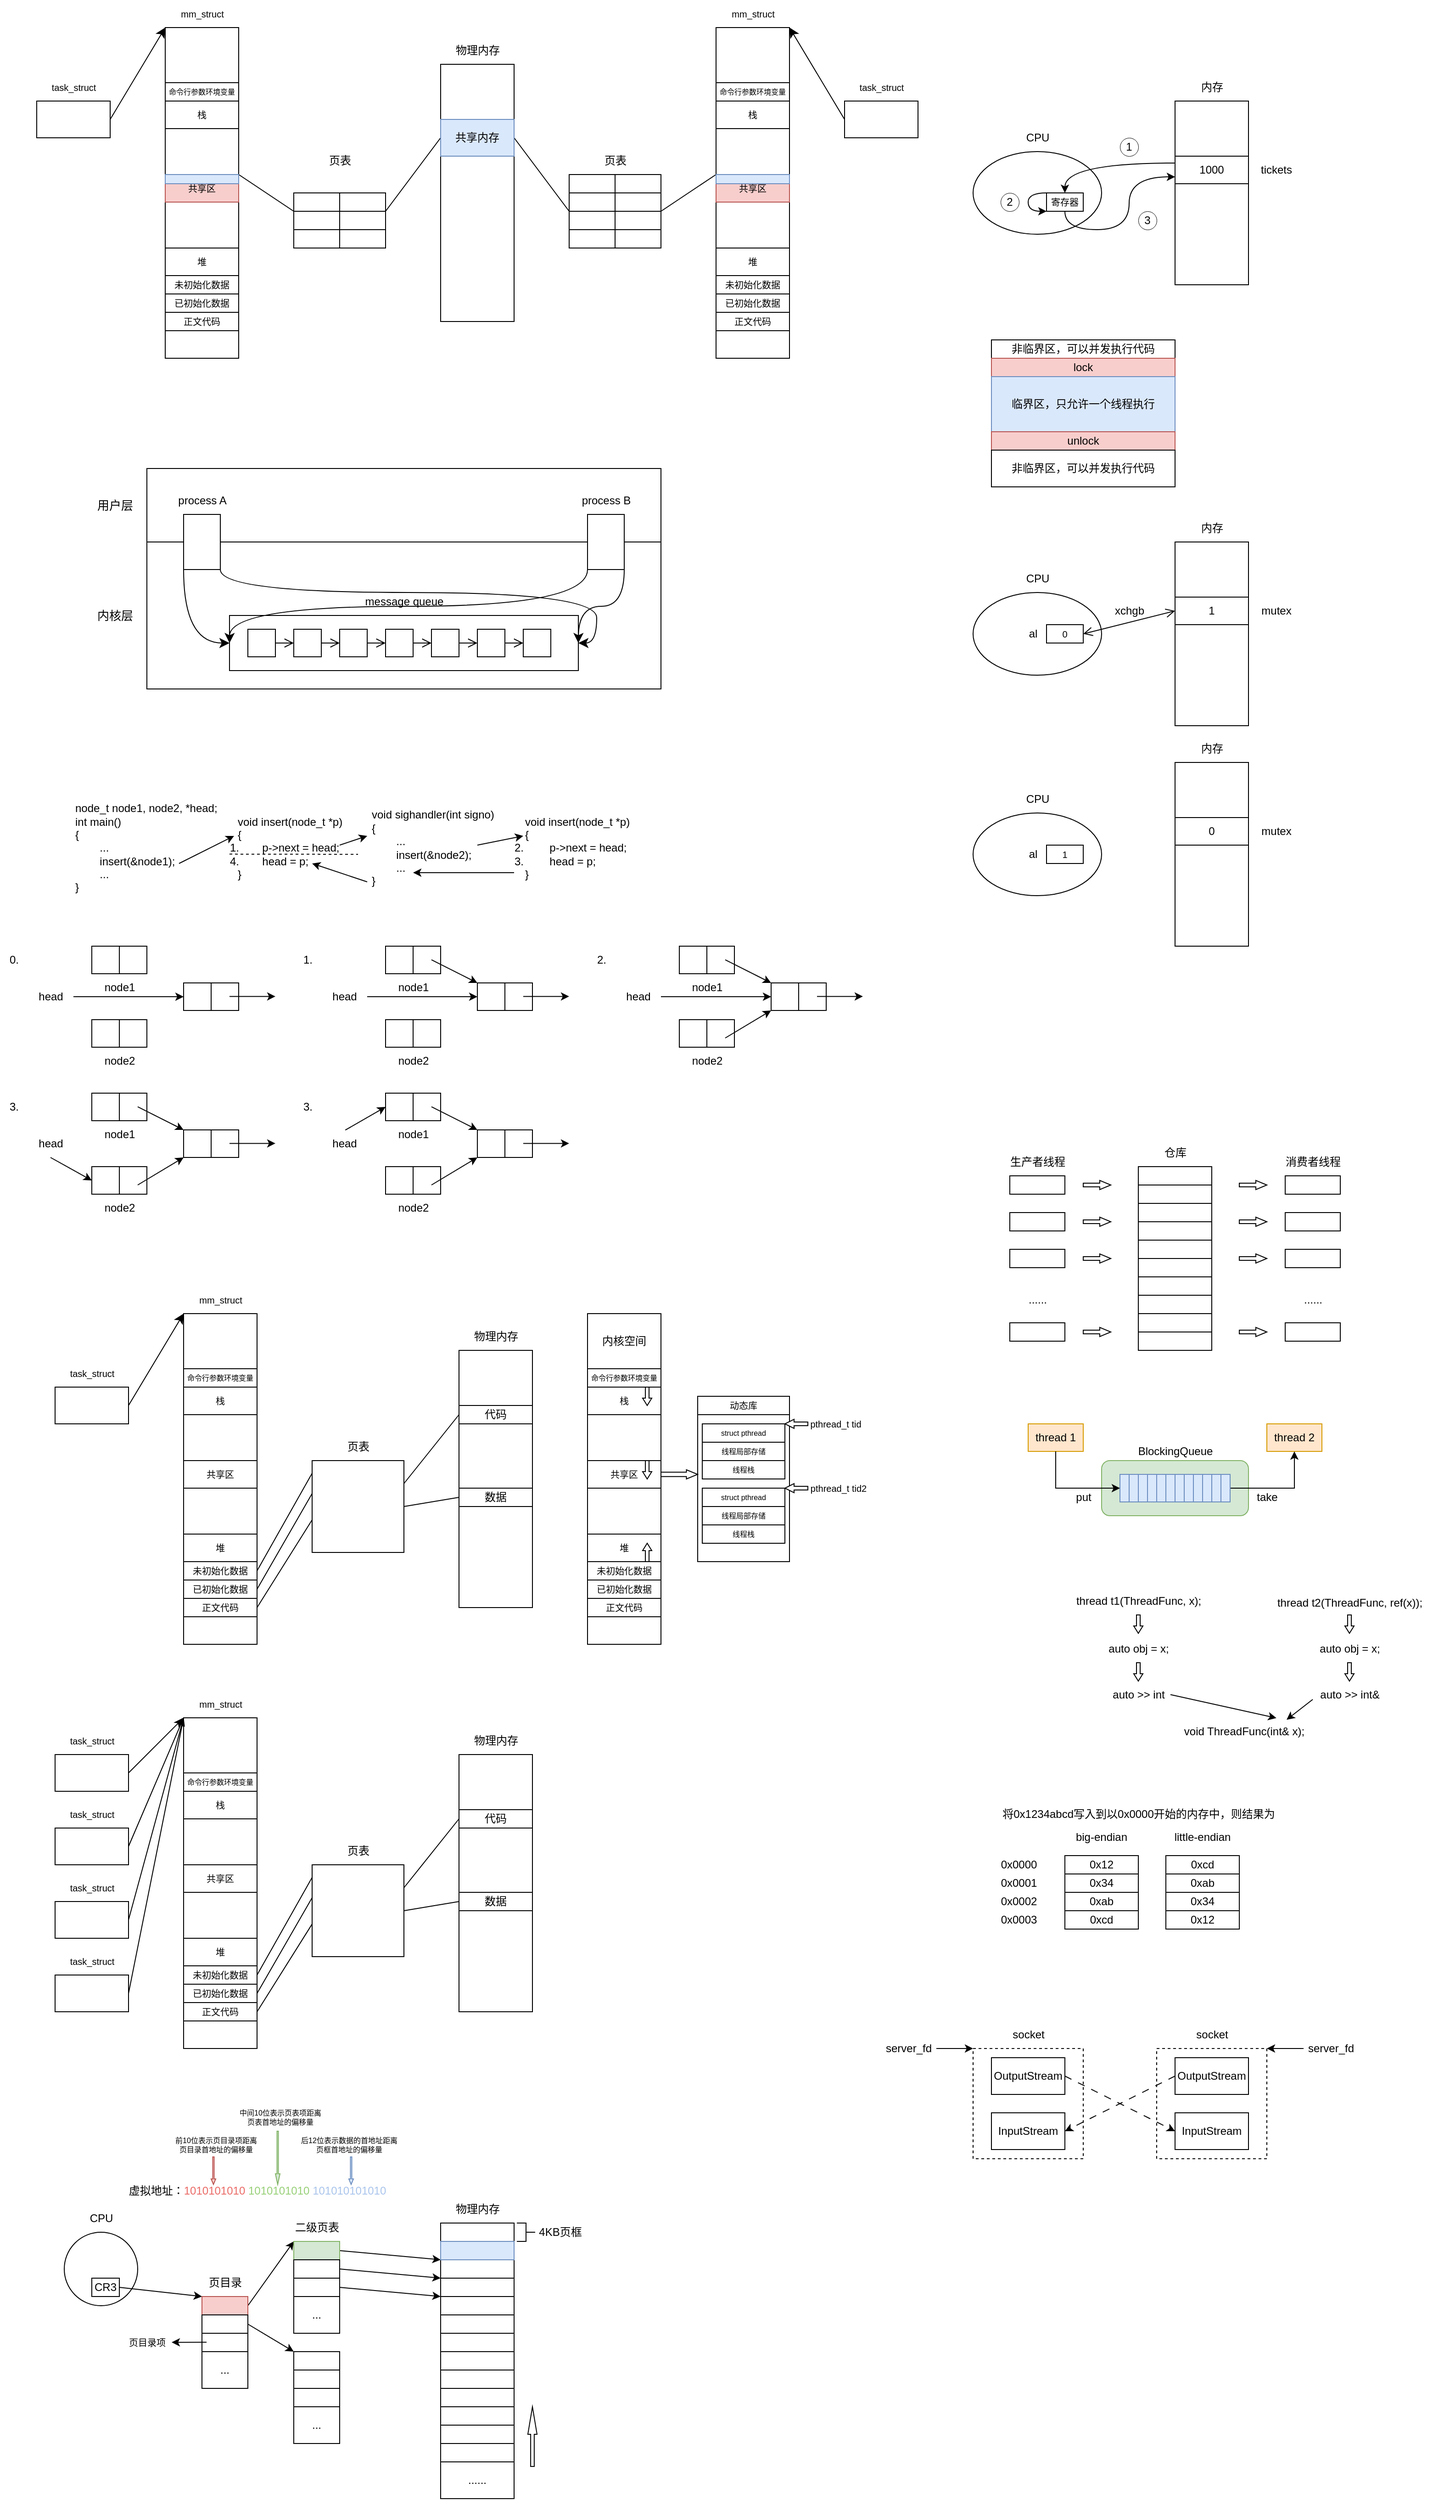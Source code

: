 <mxfile version="24.8.4">
  <diagram name="第 1 页" id="EapViMpM3_LSGZjC-JZd">
    <mxGraphModel dx="658" dy="405" grid="1" gridSize="10" guides="1" tooltips="1" connect="1" arrows="1" fold="1" page="1" pageScale="1" pageWidth="4681" pageHeight="3300" math="0" shadow="0">
      <root>
        <mxCell id="0" />
        <mxCell id="1" parent="0" />
        <mxCell id="BW7oWtBmNnvRh3q10GP8-33" value="" style="whiteSpace=wrap;html=1;dashed=1;" vertex="1" parent="1">
          <mxGeometry x="1260" y="2280" width="120" height="120" as="geometry" />
        </mxCell>
        <mxCell id="9-hLryKSoV7Hc3_zx65K-65" style="edgeStyle=none;curved=1;rounded=0;orthogonalLoop=1;jettySize=auto;html=1;exitX=1;exitY=0.5;exitDx=0;exitDy=0;entryX=0;entryY=0;entryDx=0;entryDy=0;fontSize=12;startSize=8;endSize=8;" parent="1" source="9-hLryKSoV7Hc3_zx65K-1" target="9-hLryKSoV7Hc3_zx65K-11" edge="1">
          <mxGeometry relative="1" as="geometry" />
        </mxCell>
        <mxCell id="9-hLryKSoV7Hc3_zx65K-1" value="" style="rounded=0;whiteSpace=wrap;html=1;" parent="1" vertex="1">
          <mxGeometry x="40" y="160" width="80" height="40" as="geometry" />
        </mxCell>
        <mxCell id="9-hLryKSoV7Hc3_zx65K-2" value="task_struct" style="text;html=1;align=center;verticalAlign=middle;resizable=0;points=[];autosize=1;strokeColor=none;fillColor=none;fontSize=10;" parent="1" vertex="1">
          <mxGeometry x="45" y="130" width="70" height="30" as="geometry" />
        </mxCell>
        <mxCell id="9-hLryKSoV7Hc3_zx65K-11" value="" style="rounded=0;whiteSpace=wrap;html=1;" parent="1" vertex="1">
          <mxGeometry x="180" y="80" width="80" height="360" as="geometry" />
        </mxCell>
        <mxCell id="9-hLryKSoV7Hc3_zx65K-12" value="命令行参数环境变量" style="whiteSpace=wrap;html=1;fontSize=8;" parent="1" vertex="1">
          <mxGeometry x="180" y="140" width="80" height="20" as="geometry" />
        </mxCell>
        <mxCell id="9-hLryKSoV7Hc3_zx65K-13" value="共享区" style="whiteSpace=wrap;html=1;fontSize=10;fillColor=#f8cecc;strokeColor=#b85450;" parent="1" vertex="1">
          <mxGeometry x="180" y="240" width="80" height="30" as="geometry" />
        </mxCell>
        <mxCell id="9-hLryKSoV7Hc3_zx65K-14" value="堆" style="whiteSpace=wrap;html=1;fontSize=10;" parent="1" vertex="1">
          <mxGeometry x="180" y="320" width="80" height="30" as="geometry" />
        </mxCell>
        <mxCell id="9-hLryKSoV7Hc3_zx65K-15" value="未初始化数据" style="whiteSpace=wrap;html=1;fontSize=10;" parent="1" vertex="1">
          <mxGeometry x="180" y="350" width="80" height="20" as="geometry" />
        </mxCell>
        <mxCell id="9-hLryKSoV7Hc3_zx65K-16" value="已初始化数据" style="whiteSpace=wrap;html=1;fontSize=10;" parent="1" vertex="1">
          <mxGeometry x="180" y="370" width="80" height="20" as="geometry" />
        </mxCell>
        <mxCell id="9-hLryKSoV7Hc3_zx65K-17" value="正文代码" style="whiteSpace=wrap;html=1;fontSize=10;" parent="1" vertex="1">
          <mxGeometry x="180" y="390" width="80" height="20" as="geometry" />
        </mxCell>
        <mxCell id="9-hLryKSoV7Hc3_zx65K-18" value="栈" style="whiteSpace=wrap;html=1;fontSize=10;" parent="1" vertex="1">
          <mxGeometry x="180" y="160" width="80" height="30" as="geometry" />
        </mxCell>
        <mxCell id="9-hLryKSoV7Hc3_zx65K-19" value="mm_struct" style="text;html=1;align=center;verticalAlign=middle;resizable=0;points=[];autosize=1;strokeColor=none;fillColor=none;fontSize=10;" parent="1" vertex="1">
          <mxGeometry x="185" y="50" width="70" height="30" as="geometry" />
        </mxCell>
        <mxCell id="9-hLryKSoV7Hc3_zx65K-35" value="" style="rounded=0;whiteSpace=wrap;html=1;" parent="1" vertex="1">
          <mxGeometry x="320" y="260" width="50" height="20" as="geometry" />
        </mxCell>
        <mxCell id="9-hLryKSoV7Hc3_zx65K-73" style="edgeStyle=none;curved=1;rounded=0;orthogonalLoop=1;jettySize=auto;html=1;exitX=0;exitY=0;exitDx=0;exitDy=0;entryX=1;entryY=0;entryDx=0;entryDy=0;fontSize=12;startSize=8;endSize=8;endArrow=none;endFill=0;" parent="1" source="9-hLryKSoV7Hc3_zx65K-36" target="9-hLryKSoV7Hc3_zx65K-13" edge="1">
          <mxGeometry relative="1" as="geometry" />
        </mxCell>
        <mxCell id="9-hLryKSoV7Hc3_zx65K-36" value="" style="rounded=0;whiteSpace=wrap;html=1;" parent="1" vertex="1">
          <mxGeometry x="320" y="280" width="50" height="20" as="geometry" />
        </mxCell>
        <mxCell id="9-hLryKSoV7Hc3_zx65K-37" value="" style="rounded=0;whiteSpace=wrap;html=1;" parent="1" vertex="1">
          <mxGeometry x="320" y="300" width="50" height="20" as="geometry" />
        </mxCell>
        <mxCell id="ezu9xKncm8vImjeE8BK1-96" style="rounded=0;orthogonalLoop=1;jettySize=auto;html=1;exitX=1;exitY=0.5;exitDx=0;exitDy=0;entryX=0;entryY=0;entryDx=0;entryDy=0;" parent="1" source="9-hLryKSoV7Hc3_zx65K-38" target="ezu9xKncm8vImjeE8BK1-86" edge="1">
          <mxGeometry relative="1" as="geometry">
            <mxPoint x="360" y="2490" as="targetPoint" />
          </mxGeometry>
        </mxCell>
        <mxCell id="9-hLryKSoV7Hc3_zx65K-38" value="" style="rounded=0;whiteSpace=wrap;html=1;fillColor=#f8cecc;strokeColor=#b85450;" parent="1" vertex="1">
          <mxGeometry x="220" y="2550" width="50" height="20" as="geometry" />
        </mxCell>
        <mxCell id="9-hLryKSoV7Hc3_zx65K-72" style="edgeStyle=none;curved=1;rounded=0;orthogonalLoop=1;jettySize=auto;html=1;exitX=1;exitY=1;exitDx=0;exitDy=0;entryX=0;entryY=0.5;entryDx=0;entryDy=0;fontSize=12;startSize=8;endSize=8;endArrow=none;endFill=0;" parent="1" source="9-hLryKSoV7Hc3_zx65K-39" target="9-hLryKSoV7Hc3_zx65K-71" edge="1">
          <mxGeometry relative="1" as="geometry" />
        </mxCell>
        <mxCell id="9-hLryKSoV7Hc3_zx65K-39" value="" style="rounded=0;whiteSpace=wrap;html=1;" parent="1" vertex="1">
          <mxGeometry x="370" y="260" width="50" height="20" as="geometry" />
        </mxCell>
        <mxCell id="9-hLryKSoV7Hc3_zx65K-40" value="" style="rounded=0;whiteSpace=wrap;html=1;" parent="1" vertex="1">
          <mxGeometry x="370" y="280" width="50" height="20" as="geometry" />
        </mxCell>
        <mxCell id="9-hLryKSoV7Hc3_zx65K-41" value="" style="rounded=0;whiteSpace=wrap;html=1;" parent="1" vertex="1">
          <mxGeometry x="370" y="300" width="50" height="20" as="geometry" />
        </mxCell>
        <mxCell id="9-hLryKSoV7Hc3_zx65K-42" value="页表" style="text;html=1;align=center;verticalAlign=middle;resizable=0;points=[];autosize=1;strokeColor=none;fillColor=none;fontSize=12;" parent="1" vertex="1">
          <mxGeometry x="345" y="210" width="50" height="30" as="geometry" />
        </mxCell>
        <mxCell id="9-hLryKSoV7Hc3_zx65K-43" value="" style="rounded=0;whiteSpace=wrap;html=1;" parent="1" vertex="1">
          <mxGeometry x="480" y="120" width="80" height="280" as="geometry" />
        </mxCell>
        <mxCell id="9-hLryKSoV7Hc3_zx65K-44" value="物理内存" style="text;html=1;align=center;verticalAlign=middle;resizable=0;points=[];autosize=1;strokeColor=none;fillColor=none;fontSize=12;" parent="1" vertex="1">
          <mxGeometry x="485" y="90" width="70" height="30" as="geometry" />
        </mxCell>
        <mxCell id="9-hLryKSoV7Hc3_zx65K-45" value="" style="rounded=0;whiteSpace=wrap;html=1;" parent="1" vertex="1">
          <mxGeometry x="620" y="240" width="50" height="20" as="geometry" />
        </mxCell>
        <mxCell id="9-hLryKSoV7Hc3_zx65K-46" value="" style="rounded=0;whiteSpace=wrap;html=1;" parent="1" vertex="1">
          <mxGeometry x="620" y="260" width="50" height="20" as="geometry" />
        </mxCell>
        <mxCell id="9-hLryKSoV7Hc3_zx65K-74" style="edgeStyle=none;curved=1;rounded=0;orthogonalLoop=1;jettySize=auto;html=1;exitX=0;exitY=0;exitDx=0;exitDy=0;entryX=1;entryY=0.5;entryDx=0;entryDy=0;fontSize=12;startSize=8;endSize=8;endArrow=none;endFill=0;" parent="1" source="9-hLryKSoV7Hc3_zx65K-47" target="9-hLryKSoV7Hc3_zx65K-71" edge="1">
          <mxGeometry relative="1" as="geometry" />
        </mxCell>
        <mxCell id="9-hLryKSoV7Hc3_zx65K-47" value="" style="rounded=0;whiteSpace=wrap;html=1;" parent="1" vertex="1">
          <mxGeometry x="620" y="280" width="50" height="20" as="geometry" />
        </mxCell>
        <mxCell id="9-hLryKSoV7Hc3_zx65K-48" value="" style="rounded=0;whiteSpace=wrap;html=1;" parent="1" vertex="1">
          <mxGeometry x="620" y="300" width="50" height="20" as="geometry" />
        </mxCell>
        <mxCell id="9-hLryKSoV7Hc3_zx65K-49" value="" style="rounded=0;whiteSpace=wrap;html=1;" parent="1" vertex="1">
          <mxGeometry x="670" y="240" width="50" height="20" as="geometry" />
        </mxCell>
        <mxCell id="9-hLryKSoV7Hc3_zx65K-50" value="" style="rounded=0;whiteSpace=wrap;html=1;" parent="1" vertex="1">
          <mxGeometry x="670" y="260" width="50" height="20" as="geometry" />
        </mxCell>
        <mxCell id="9-hLryKSoV7Hc3_zx65K-75" style="edgeStyle=none;curved=1;rounded=0;orthogonalLoop=1;jettySize=auto;html=1;exitX=1;exitY=0;exitDx=0;exitDy=0;entryX=0;entryY=0;entryDx=0;entryDy=0;fontSize=12;startSize=8;endSize=8;endArrow=none;endFill=0;" parent="1" source="9-hLryKSoV7Hc3_zx65K-51" target="9-hLryKSoV7Hc3_zx65K-77" edge="1">
          <mxGeometry relative="1" as="geometry" />
        </mxCell>
        <mxCell id="9-hLryKSoV7Hc3_zx65K-51" value="" style="rounded=0;whiteSpace=wrap;html=1;" parent="1" vertex="1">
          <mxGeometry x="670" y="280" width="50" height="20" as="geometry" />
        </mxCell>
        <mxCell id="9-hLryKSoV7Hc3_zx65K-52" value="" style="rounded=0;whiteSpace=wrap;html=1;" parent="1" vertex="1">
          <mxGeometry x="670" y="300" width="50" height="20" as="geometry" />
        </mxCell>
        <mxCell id="9-hLryKSoV7Hc3_zx65K-53" value="页表" style="text;html=1;align=center;verticalAlign=middle;resizable=0;points=[];autosize=1;strokeColor=none;fillColor=none;fontSize=12;" parent="1" vertex="1">
          <mxGeometry x="645" y="210" width="50" height="30" as="geometry" />
        </mxCell>
        <mxCell id="9-hLryKSoV7Hc3_zx65K-54" value="" style="rounded=0;whiteSpace=wrap;html=1;" parent="1" vertex="1">
          <mxGeometry x="780" y="80" width="80" height="360" as="geometry" />
        </mxCell>
        <mxCell id="9-hLryKSoV7Hc3_zx65K-55" value="命令行参数环境变量" style="whiteSpace=wrap;html=1;fontSize=8;" parent="1" vertex="1">
          <mxGeometry x="780" y="140" width="80" height="20" as="geometry" />
        </mxCell>
        <mxCell id="9-hLryKSoV7Hc3_zx65K-56" value="共享区" style="whiteSpace=wrap;html=1;fontSize=10;fillColor=#f8cecc;strokeColor=#b85450;" parent="1" vertex="1">
          <mxGeometry x="780" y="240" width="80" height="30" as="geometry" />
        </mxCell>
        <mxCell id="9-hLryKSoV7Hc3_zx65K-57" value="堆" style="whiteSpace=wrap;html=1;fontSize=10;" parent="1" vertex="1">
          <mxGeometry x="780" y="320" width="80" height="30" as="geometry" />
        </mxCell>
        <mxCell id="9-hLryKSoV7Hc3_zx65K-58" value="未初始化数据" style="whiteSpace=wrap;html=1;fontSize=10;" parent="1" vertex="1">
          <mxGeometry x="780" y="350" width="80" height="20" as="geometry" />
        </mxCell>
        <mxCell id="9-hLryKSoV7Hc3_zx65K-59" value="已初始化数据" style="whiteSpace=wrap;html=1;fontSize=10;" parent="1" vertex="1">
          <mxGeometry x="780" y="370" width="80" height="20" as="geometry" />
        </mxCell>
        <mxCell id="9-hLryKSoV7Hc3_zx65K-60" value="正文代码" style="whiteSpace=wrap;html=1;fontSize=10;" parent="1" vertex="1">
          <mxGeometry x="780" y="390" width="80" height="20" as="geometry" />
        </mxCell>
        <mxCell id="9-hLryKSoV7Hc3_zx65K-61" value="栈" style="whiteSpace=wrap;html=1;fontSize=10;" parent="1" vertex="1">
          <mxGeometry x="780" y="160" width="80" height="30" as="geometry" />
        </mxCell>
        <mxCell id="9-hLryKSoV7Hc3_zx65K-62" value="mm_struct" style="text;html=1;align=center;verticalAlign=middle;resizable=0;points=[];autosize=1;strokeColor=none;fillColor=none;fontSize=10;" parent="1" vertex="1">
          <mxGeometry x="785" y="50" width="70" height="30" as="geometry" />
        </mxCell>
        <mxCell id="9-hLryKSoV7Hc3_zx65K-70" style="edgeStyle=none;curved=1;rounded=0;orthogonalLoop=1;jettySize=auto;html=1;exitX=0;exitY=0.5;exitDx=0;exitDy=0;fontSize=12;startSize=8;endSize=8;entryX=1;entryY=0;entryDx=0;entryDy=0;" parent="1" source="9-hLryKSoV7Hc3_zx65K-63" target="9-hLryKSoV7Hc3_zx65K-54" edge="1">
          <mxGeometry relative="1" as="geometry">
            <mxPoint x="870" y="80" as="targetPoint" />
          </mxGeometry>
        </mxCell>
        <mxCell id="9-hLryKSoV7Hc3_zx65K-63" value="" style="rounded=0;whiteSpace=wrap;html=1;" parent="1" vertex="1">
          <mxGeometry x="920" y="160" width="80" height="40" as="geometry" />
        </mxCell>
        <mxCell id="9-hLryKSoV7Hc3_zx65K-64" value="task_struct" style="text;html=1;align=center;verticalAlign=middle;resizable=0;points=[];autosize=1;strokeColor=none;fillColor=none;fontSize=10;" parent="1" vertex="1">
          <mxGeometry x="925" y="130" width="70" height="30" as="geometry" />
        </mxCell>
        <mxCell id="9-hLryKSoV7Hc3_zx65K-71" value="共享内存" style="whiteSpace=wrap;html=1;fillColor=#dae8fc;strokeColor=#6c8ebf;" parent="1" vertex="1">
          <mxGeometry x="480" y="180" width="80" height="40" as="geometry" />
        </mxCell>
        <mxCell id="9-hLryKSoV7Hc3_zx65K-76" value="" style="whiteSpace=wrap;html=1;fillColor=#dae8fc;strokeColor=#6c8ebf;" parent="1" vertex="1">
          <mxGeometry x="180" y="240" width="80" height="10" as="geometry" />
        </mxCell>
        <mxCell id="9-hLryKSoV7Hc3_zx65K-77" value="" style="whiteSpace=wrap;html=1;fillColor=#dae8fc;strokeColor=#6c8ebf;" parent="1" vertex="1">
          <mxGeometry x="780" y="240" width="80" height="10" as="geometry" />
        </mxCell>
        <mxCell id="FwaaF81T_8sRubU2GGHl-1" value="" style="rounded=0;whiteSpace=wrap;html=1;" parent="1" vertex="1">
          <mxGeometry x="160" y="640" width="560" height="160" as="geometry" />
        </mxCell>
        <mxCell id="FwaaF81T_8sRubU2GGHl-2" value="" style="rounded=0;whiteSpace=wrap;html=1;" parent="1" vertex="1">
          <mxGeometry x="160" y="560" width="560" height="80" as="geometry" />
        </mxCell>
        <mxCell id="FwaaF81T_8sRubU2GGHl-4" value="" style="whiteSpace=wrap;html=1;" parent="1" vertex="1">
          <mxGeometry x="200" y="610" width="40" height="60" as="geometry" />
        </mxCell>
        <mxCell id="FwaaF81T_8sRubU2GGHl-5" value="" style="whiteSpace=wrap;html=1;" parent="1" vertex="1">
          <mxGeometry x="640" y="610" width="40" height="60" as="geometry" />
        </mxCell>
        <mxCell id="FwaaF81T_8sRubU2GGHl-6" value="process A" style="text;html=1;align=center;verticalAlign=middle;resizable=0;points=[];autosize=1;strokeColor=none;fillColor=none;fontSize=12;" parent="1" vertex="1">
          <mxGeometry x="180" y="580" width="80" height="30" as="geometry" />
        </mxCell>
        <mxCell id="FwaaF81T_8sRubU2GGHl-7" value="process B" style="text;html=1;align=center;verticalAlign=middle;resizable=0;points=[];autosize=1;strokeColor=none;fillColor=none;fontSize=12;" parent="1" vertex="1">
          <mxGeometry x="620" y="580" width="80" height="30" as="geometry" />
        </mxCell>
        <mxCell id="FwaaF81T_8sRubU2GGHl-9" value="message queue" style="text;html=1;align=center;verticalAlign=middle;resizable=0;points=[];autosize=1;strokeColor=none;fillColor=none;fontSize=12;" parent="1" vertex="1">
          <mxGeometry x="385" y="690" width="110" height="30" as="geometry" />
        </mxCell>
        <mxCell id="FwaaF81T_8sRubU2GGHl-11" value="" style="whiteSpace=wrap;html=1;" parent="1" vertex="1">
          <mxGeometry x="250" y="720" width="380" height="60" as="geometry" />
        </mxCell>
        <mxCell id="FwaaF81T_8sRubU2GGHl-14" style="edgeStyle=none;curved=1;rounded=0;orthogonalLoop=1;jettySize=auto;html=1;exitX=1;exitY=0.5;exitDx=0;exitDy=0;entryX=0;entryY=0.5;entryDx=0;entryDy=0;fontSize=12;startSize=8;endSize=8;endArrow=open;endFill=0;" parent="1" source="FwaaF81T_8sRubU2GGHl-12" target="FwaaF81T_8sRubU2GGHl-13" edge="1">
          <mxGeometry relative="1" as="geometry" />
        </mxCell>
        <mxCell id="FwaaF81T_8sRubU2GGHl-12" value="" style="whiteSpace=wrap;html=1;" parent="1" vertex="1">
          <mxGeometry x="270" y="735" width="30" height="30" as="geometry" />
        </mxCell>
        <mxCell id="FwaaF81T_8sRubU2GGHl-13" value="" style="whiteSpace=wrap;html=1;" parent="1" vertex="1">
          <mxGeometry x="320" y="735" width="30" height="30" as="geometry" />
        </mxCell>
        <mxCell id="FwaaF81T_8sRubU2GGHl-15" style="edgeStyle=none;curved=1;rounded=0;orthogonalLoop=1;jettySize=auto;html=1;exitX=1;exitY=0.5;exitDx=0;exitDy=0;entryX=0;entryY=0.5;entryDx=0;entryDy=0;fontSize=12;startSize=8;endSize=8;endArrow=open;endFill=0;" parent="1" target="FwaaF81T_8sRubU2GGHl-16" edge="1">
          <mxGeometry relative="1" as="geometry">
            <mxPoint x="350" y="750" as="sourcePoint" />
          </mxGeometry>
        </mxCell>
        <mxCell id="FwaaF81T_8sRubU2GGHl-16" value="" style="whiteSpace=wrap;html=1;" parent="1" vertex="1">
          <mxGeometry x="370" y="735" width="30" height="30" as="geometry" />
        </mxCell>
        <mxCell id="FwaaF81T_8sRubU2GGHl-17" style="edgeStyle=none;curved=1;rounded=0;orthogonalLoop=1;jettySize=auto;html=1;exitX=1;exitY=0.5;exitDx=0;exitDy=0;entryX=0;entryY=0.5;entryDx=0;entryDy=0;fontSize=12;startSize=8;endSize=8;endArrow=open;endFill=0;" parent="1" target="FwaaF81T_8sRubU2GGHl-18" edge="1">
          <mxGeometry relative="1" as="geometry">
            <mxPoint x="400" y="750" as="sourcePoint" />
          </mxGeometry>
        </mxCell>
        <mxCell id="FwaaF81T_8sRubU2GGHl-18" value="" style="whiteSpace=wrap;html=1;" parent="1" vertex="1">
          <mxGeometry x="420" y="735" width="30" height="30" as="geometry" />
        </mxCell>
        <mxCell id="FwaaF81T_8sRubU2GGHl-19" style="edgeStyle=none;curved=1;rounded=0;orthogonalLoop=1;jettySize=auto;html=1;exitX=1;exitY=0.5;exitDx=0;exitDy=0;entryX=0;entryY=0.5;entryDx=0;entryDy=0;fontSize=12;startSize=8;endSize=8;endArrow=open;endFill=0;" parent="1" target="FwaaF81T_8sRubU2GGHl-20" edge="1">
          <mxGeometry relative="1" as="geometry">
            <mxPoint x="450" y="750" as="sourcePoint" />
          </mxGeometry>
        </mxCell>
        <mxCell id="FwaaF81T_8sRubU2GGHl-20" value="" style="whiteSpace=wrap;html=1;" parent="1" vertex="1">
          <mxGeometry x="470" y="735" width="30" height="30" as="geometry" />
        </mxCell>
        <mxCell id="FwaaF81T_8sRubU2GGHl-21" style="edgeStyle=none;curved=1;rounded=0;orthogonalLoop=1;jettySize=auto;html=1;exitX=1;exitY=0.5;exitDx=0;exitDy=0;entryX=0;entryY=0.5;entryDx=0;entryDy=0;fontSize=12;startSize=8;endSize=8;endArrow=open;endFill=0;" parent="1" target="FwaaF81T_8sRubU2GGHl-22" edge="1">
          <mxGeometry relative="1" as="geometry">
            <mxPoint x="500" y="750" as="sourcePoint" />
          </mxGeometry>
        </mxCell>
        <mxCell id="FwaaF81T_8sRubU2GGHl-22" value="" style="whiteSpace=wrap;html=1;" parent="1" vertex="1">
          <mxGeometry x="520" y="735" width="30" height="30" as="geometry" />
        </mxCell>
        <mxCell id="FwaaF81T_8sRubU2GGHl-23" style="edgeStyle=none;curved=1;rounded=0;orthogonalLoop=1;jettySize=auto;html=1;exitX=1;exitY=0.5;exitDx=0;exitDy=0;entryX=0;entryY=0.5;entryDx=0;entryDy=0;fontSize=12;startSize=8;endSize=8;endArrow=open;endFill=0;" parent="1" target="FwaaF81T_8sRubU2GGHl-24" edge="1">
          <mxGeometry relative="1" as="geometry">
            <mxPoint x="550" y="750" as="sourcePoint" />
          </mxGeometry>
        </mxCell>
        <mxCell id="FwaaF81T_8sRubU2GGHl-24" value="" style="whiteSpace=wrap;html=1;" parent="1" vertex="1">
          <mxGeometry x="570" y="735" width="30" height="30" as="geometry" />
        </mxCell>
        <mxCell id="FwaaF81T_8sRubU2GGHl-27" style="edgeStyle=orthogonalEdgeStyle;curved=1;rounded=0;orthogonalLoop=1;jettySize=auto;html=1;exitX=0;exitY=1;exitDx=0;exitDy=0;entryX=0;entryY=0.5;entryDx=0;entryDy=0;fontSize=12;startSize=8;endSize=8;" parent="1" source="FwaaF81T_8sRubU2GGHl-4" target="FwaaF81T_8sRubU2GGHl-11" edge="1">
          <mxGeometry relative="1" as="geometry" />
        </mxCell>
        <mxCell id="FwaaF81T_8sRubU2GGHl-29" style="edgeStyle=orthogonalEdgeStyle;curved=1;rounded=0;orthogonalLoop=1;jettySize=auto;html=1;exitX=1;exitY=1;exitDx=0;exitDy=0;entryX=1;entryY=0.5;entryDx=0;entryDy=0;fontSize=12;startSize=8;endSize=8;" parent="1" source="FwaaF81T_8sRubU2GGHl-4" target="FwaaF81T_8sRubU2GGHl-11" edge="1">
          <mxGeometry relative="1" as="geometry" />
        </mxCell>
        <mxCell id="FwaaF81T_8sRubU2GGHl-28" style="edgeStyle=orthogonalEdgeStyle;curved=1;rounded=0;orthogonalLoop=1;jettySize=auto;html=1;exitX=0;exitY=1;exitDx=0;exitDy=0;fontSize=12;startSize=8;endSize=8;" parent="1" source="FwaaF81T_8sRubU2GGHl-5" edge="1">
          <mxGeometry relative="1" as="geometry">
            <mxPoint x="250" y="750" as="targetPoint" />
          </mxGeometry>
        </mxCell>
        <mxCell id="FwaaF81T_8sRubU2GGHl-30" style="edgeStyle=orthogonalEdgeStyle;curved=1;rounded=0;orthogonalLoop=1;jettySize=auto;html=1;exitX=1;exitY=1;exitDx=0;exitDy=0;fontSize=12;startSize=8;endSize=8;" parent="1" source="FwaaF81T_8sRubU2GGHl-5" edge="1">
          <mxGeometry relative="1" as="geometry">
            <mxPoint x="630" y="750" as="targetPoint" />
          </mxGeometry>
        </mxCell>
        <mxCell id="FwaaF81T_8sRubU2GGHl-31" value="用户层" style="text;html=1;align=center;verticalAlign=middle;resizable=0;points=[];autosize=1;strokeColor=none;fillColor=none;fontSize=13;" parent="1" vertex="1">
          <mxGeometry x="95" y="585" width="60" height="30" as="geometry" />
        </mxCell>
        <mxCell id="FwaaF81T_8sRubU2GGHl-32" value="内核层" style="text;html=1;align=center;verticalAlign=middle;resizable=0;points=[];autosize=1;strokeColor=none;fillColor=none;fontSize=13;" parent="1" vertex="1">
          <mxGeometry x="95" y="705" width="60" height="30" as="geometry" />
        </mxCell>
        <mxCell id="K8nYQJoafUfepEJCcT44-1" value="node_t node1, node2, *head;&lt;div&gt;int main()&lt;/div&gt;&lt;div&gt;{&lt;/div&gt;&lt;div&gt;&lt;span style=&quot;white-space: pre;&quot;&gt;&#x9;&lt;/span&gt;...&lt;br&gt;&lt;/div&gt;&lt;div&gt;&lt;span style=&quot;white-space: pre;&quot;&gt;&#x9;&lt;/span&gt;insert(&amp;amp;node1);&lt;br&gt;&lt;/div&gt;&lt;div&gt;&lt;span style=&quot;white-space: pre;&quot;&gt;&#x9;&lt;/span&gt;...&lt;br&gt;&lt;/div&gt;&lt;div&gt;}&lt;/div&gt;" style="text;html=1;align=left;verticalAlign=middle;resizable=0;points=[];autosize=1;strokeColor=none;fillColor=none;movable=0;rotatable=0;deletable=0;editable=0;locked=1;connectable=0;" parent="1" vertex="1">
          <mxGeometry x="80" y="918" width="180" height="110" as="geometry" />
        </mxCell>
        <mxCell id="K8nYQJoafUfepEJCcT44-2" value="void insert(node_t *p)&lt;div&gt;{&lt;/div&gt;&lt;div&gt;&lt;span style=&quot;white-space: pre;&quot;&gt;&#x9;&lt;/span&gt;p-&amp;gt;next = head;&lt;br&gt;&lt;/div&gt;&lt;div&gt;&lt;span style=&quot;white-space: pre;&quot;&gt;&#x9;&lt;/span&gt;head = p;&lt;br&gt;&lt;/div&gt;&lt;div&gt;}&lt;/div&gt;" style="text;html=1;align=left;verticalAlign=middle;resizable=0;points=[];autosize=1;strokeColor=none;fillColor=none;movable=0;rotatable=0;deletable=0;editable=0;locked=1;connectable=0;" parent="1" vertex="1">
          <mxGeometry x="257" y="928" width="140" height="90" as="geometry" />
        </mxCell>
        <mxCell id="K8nYQJoafUfepEJCcT44-3" value="void sighandler(int signo)&lt;div&gt;{&lt;/div&gt;&lt;div&gt;&lt;span style=&quot;white-space: pre;&quot;&gt;&#x9;&lt;/span&gt;...&lt;br&gt;&lt;/div&gt;&lt;div&gt;&lt;span style=&quot;white-space: pre;&quot;&gt;&#x9;&lt;/span&gt;insert(&amp;amp;node2);&lt;br&gt;&lt;/div&gt;&lt;div&gt;&lt;span style=&quot;white-space: pre;&quot;&gt;&#x9;&lt;/span&gt;...&lt;br&gt;&lt;/div&gt;&lt;div&gt;}&lt;/div&gt;" style="text;html=1;align=left;verticalAlign=middle;resizable=0;points=[];autosize=1;strokeColor=none;fillColor=none;movable=0;rotatable=0;deletable=0;editable=0;locked=1;connectable=0;" parent="1" vertex="1">
          <mxGeometry x="403" y="923" width="160" height="100" as="geometry" />
        </mxCell>
        <mxCell id="K8nYQJoafUfepEJCcT44-4" value="void insert(node_t *p)&lt;div&gt;{&lt;/div&gt;&lt;div&gt;&lt;span style=&quot;white-space: pre;&quot;&gt;&#x9;&lt;/span&gt;p-&amp;gt;next = head;&lt;br&gt;&lt;/div&gt;&lt;div&gt;&lt;span style=&quot;white-space: pre;&quot;&gt;&#x9;&lt;/span&gt;head = p;&lt;br&gt;&lt;/div&gt;&lt;div&gt;}&lt;/div&gt;" style="text;html=1;align=left;verticalAlign=middle;resizable=0;points=[];autosize=1;strokeColor=none;fillColor=none;movable=0;rotatable=0;deletable=0;editable=0;locked=1;connectable=0;" parent="1" vertex="1">
          <mxGeometry x="570" y="928" width="140" height="90" as="geometry" />
        </mxCell>
        <mxCell id="K8nYQJoafUfepEJCcT44-5" value="2.&lt;div&gt;3.&lt;/div&gt;" style="text;html=1;align=center;verticalAlign=middle;resizable=0;points=[];autosize=1;strokeColor=none;fillColor=none;movable=0;rotatable=0;deletable=0;editable=0;locked=1;connectable=0;" parent="1" vertex="1">
          <mxGeometry x="550" y="960" width="30" height="40" as="geometry" />
        </mxCell>
        <mxCell id="K8nYQJoafUfepEJCcT44-6" value="1.&lt;div&gt;4.&lt;/div&gt;" style="text;html=1;align=center;verticalAlign=middle;resizable=0;points=[];autosize=1;strokeColor=none;fillColor=none;movable=0;rotatable=0;deletable=0;editable=0;locked=1;connectable=0;" parent="1" vertex="1">
          <mxGeometry x="240" y="960" width="30" height="40" as="geometry" />
        </mxCell>
        <mxCell id="K8nYQJoafUfepEJCcT44-8" value="" style="endArrow=classic;html=1;rounded=0;" parent="1" edge="1">
          <mxGeometry width="50" height="50" relative="1" as="geometry">
            <mxPoint x="195" y="990" as="sourcePoint" />
            <mxPoint x="255" y="960" as="targetPoint" />
          </mxGeometry>
        </mxCell>
        <mxCell id="K8nYQJoafUfepEJCcT44-9" value="" style="endArrow=classic;html=1;rounded=0;" parent="1" edge="1">
          <mxGeometry width="50" height="50" relative="1" as="geometry">
            <mxPoint x="400" y="1010" as="sourcePoint" />
            <mxPoint x="340" y="990" as="targetPoint" />
          </mxGeometry>
        </mxCell>
        <mxCell id="K8nYQJoafUfepEJCcT44-10" value="" style="endArrow=classic;html=1;rounded=0;" parent="1" edge="1">
          <mxGeometry width="50" height="50" relative="1" as="geometry">
            <mxPoint x="370" y="970" as="sourcePoint" />
            <mxPoint x="400" y="960" as="targetPoint" />
          </mxGeometry>
        </mxCell>
        <mxCell id="K8nYQJoafUfepEJCcT44-11" value="" style="endArrow=classic;html=1;rounded=0;" parent="1" edge="1">
          <mxGeometry width="50" height="50" relative="1" as="geometry">
            <mxPoint x="520" y="970" as="sourcePoint" />
            <mxPoint x="570" y="960" as="targetPoint" />
          </mxGeometry>
        </mxCell>
        <mxCell id="K8nYQJoafUfepEJCcT44-12" value="" style="endArrow=classic;html=1;rounded=0;" parent="1" edge="1">
          <mxGeometry width="50" height="50" relative="1" as="geometry">
            <mxPoint x="560" y="1000" as="sourcePoint" />
            <mxPoint x="450" y="1000" as="targetPoint" />
          </mxGeometry>
        </mxCell>
        <mxCell id="K8nYQJoafUfepEJCcT44-13" value="" style="endArrow=none;dashed=1;html=1;rounded=0;" parent="1" edge="1">
          <mxGeometry width="50" height="50" relative="1" as="geometry">
            <mxPoint x="250" y="979.8" as="sourcePoint" />
            <mxPoint x="390" y="980" as="targetPoint" />
          </mxGeometry>
        </mxCell>
        <mxCell id="K8nYQJoafUfepEJCcT44-14" value="" style="whiteSpace=wrap;html=1;" parent="1" vertex="1">
          <mxGeometry x="100" y="1080" width="30" height="30" as="geometry" />
        </mxCell>
        <mxCell id="K8nYQJoafUfepEJCcT44-15" value="" style="whiteSpace=wrap;html=1;" parent="1" vertex="1">
          <mxGeometry x="130" y="1080" width="30" height="30" as="geometry" />
        </mxCell>
        <mxCell id="K8nYQJoafUfepEJCcT44-16" value="" style="whiteSpace=wrap;html=1;" parent="1" vertex="1">
          <mxGeometry x="100" y="1160" width="30" height="30" as="geometry" />
        </mxCell>
        <mxCell id="K8nYQJoafUfepEJCcT44-17" value="" style="whiteSpace=wrap;html=1;" parent="1" vertex="1">
          <mxGeometry x="130" y="1160" width="30" height="30" as="geometry" />
        </mxCell>
        <mxCell id="K8nYQJoafUfepEJCcT44-18" value="" style="whiteSpace=wrap;html=1;" parent="1" vertex="1">
          <mxGeometry x="200" y="1120" width="30" height="30" as="geometry" />
        </mxCell>
        <mxCell id="K8nYQJoafUfepEJCcT44-19" value="" style="whiteSpace=wrap;html=1;" parent="1" vertex="1">
          <mxGeometry x="230" y="1120" width="30" height="30" as="geometry" />
        </mxCell>
        <mxCell id="K8nYQJoafUfepEJCcT44-20" value="node1" style="text;html=1;align=center;verticalAlign=middle;resizable=0;points=[];autosize=1;strokeColor=none;fillColor=none;" parent="1" vertex="1">
          <mxGeometry x="100" y="1110" width="60" height="30" as="geometry" />
        </mxCell>
        <mxCell id="K8nYQJoafUfepEJCcT44-22" value="node2" style="text;html=1;align=center;verticalAlign=middle;resizable=0;points=[];autosize=1;strokeColor=none;fillColor=none;" parent="1" vertex="1">
          <mxGeometry x="100" y="1190" width="60" height="30" as="geometry" />
        </mxCell>
        <mxCell id="K8nYQJoafUfepEJCcT44-25" style="edgeStyle=orthogonalEdgeStyle;rounded=0;orthogonalLoop=1;jettySize=auto;html=1;entryX=0;entryY=0.5;entryDx=0;entryDy=0;" parent="1" source="K8nYQJoafUfepEJCcT44-24" target="K8nYQJoafUfepEJCcT44-18" edge="1">
          <mxGeometry relative="1" as="geometry" />
        </mxCell>
        <mxCell id="K8nYQJoafUfepEJCcT44-24" value="head" style="text;html=1;align=center;verticalAlign=middle;resizable=0;points=[];autosize=1;strokeColor=none;fillColor=none;" parent="1" vertex="1">
          <mxGeometry x="30" y="1120" width="50" height="30" as="geometry" />
        </mxCell>
        <mxCell id="K8nYQJoafUfepEJCcT44-27" value="" style="edgeStyle=none;orthogonalLoop=1;jettySize=auto;html=1;rounded=0;" parent="1" edge="1">
          <mxGeometry width="100" relative="1" as="geometry">
            <mxPoint x="250" y="1134.71" as="sourcePoint" />
            <mxPoint x="300" y="1134.71" as="targetPoint" />
            <Array as="points" />
          </mxGeometry>
        </mxCell>
        <mxCell id="K8nYQJoafUfepEJCcT44-28" value="0." style="text;html=1;align=center;verticalAlign=middle;resizable=0;points=[];autosize=1;strokeColor=none;fillColor=none;" parent="1" vertex="1">
          <mxGeometry y="1080" width="30" height="30" as="geometry" />
        </mxCell>
        <mxCell id="K8nYQJoafUfepEJCcT44-29" value="" style="whiteSpace=wrap;html=1;" parent="1" vertex="1">
          <mxGeometry x="420" y="1080" width="30" height="30" as="geometry" />
        </mxCell>
        <mxCell id="K8nYQJoafUfepEJCcT44-30" value="" style="whiteSpace=wrap;html=1;" parent="1" vertex="1">
          <mxGeometry x="450" y="1080" width="30" height="30" as="geometry" />
        </mxCell>
        <mxCell id="K8nYQJoafUfepEJCcT44-31" value="" style="whiteSpace=wrap;html=1;" parent="1" vertex="1">
          <mxGeometry x="420" y="1160" width="30" height="30" as="geometry" />
        </mxCell>
        <mxCell id="K8nYQJoafUfepEJCcT44-32" value="" style="whiteSpace=wrap;html=1;" parent="1" vertex="1">
          <mxGeometry x="450" y="1160" width="30" height="30" as="geometry" />
        </mxCell>
        <mxCell id="K8nYQJoafUfepEJCcT44-33" value="" style="whiteSpace=wrap;html=1;" parent="1" vertex="1">
          <mxGeometry x="520" y="1120" width="30" height="30" as="geometry" />
        </mxCell>
        <mxCell id="K8nYQJoafUfepEJCcT44-34" value="" style="whiteSpace=wrap;html=1;" parent="1" vertex="1">
          <mxGeometry x="550" y="1120" width="30" height="30" as="geometry" />
        </mxCell>
        <mxCell id="K8nYQJoafUfepEJCcT44-35" value="node1" style="text;html=1;align=center;verticalAlign=middle;resizable=0;points=[];autosize=1;strokeColor=none;fillColor=none;" parent="1" vertex="1">
          <mxGeometry x="420" y="1110" width="60" height="30" as="geometry" />
        </mxCell>
        <mxCell id="K8nYQJoafUfepEJCcT44-36" value="node2" style="text;html=1;align=center;verticalAlign=middle;resizable=0;points=[];autosize=1;strokeColor=none;fillColor=none;" parent="1" vertex="1">
          <mxGeometry x="420" y="1190" width="60" height="30" as="geometry" />
        </mxCell>
        <mxCell id="K8nYQJoafUfepEJCcT44-37" style="edgeStyle=orthogonalEdgeStyle;rounded=0;orthogonalLoop=1;jettySize=auto;html=1;entryX=0;entryY=0.5;entryDx=0;entryDy=0;" parent="1" source="K8nYQJoafUfepEJCcT44-38" target="K8nYQJoafUfepEJCcT44-33" edge="1">
          <mxGeometry relative="1" as="geometry" />
        </mxCell>
        <mxCell id="K8nYQJoafUfepEJCcT44-38" value="head" style="text;html=1;align=center;verticalAlign=middle;resizable=0;points=[];autosize=1;strokeColor=none;fillColor=none;" parent="1" vertex="1">
          <mxGeometry x="350" y="1120" width="50" height="30" as="geometry" />
        </mxCell>
        <mxCell id="K8nYQJoafUfepEJCcT44-39" value="" style="edgeStyle=none;orthogonalLoop=1;jettySize=auto;html=1;rounded=0;" parent="1" edge="1">
          <mxGeometry width="100" relative="1" as="geometry">
            <mxPoint x="570" y="1134.71" as="sourcePoint" />
            <mxPoint x="620" y="1134.71" as="targetPoint" />
            <Array as="points" />
          </mxGeometry>
        </mxCell>
        <mxCell id="K8nYQJoafUfepEJCcT44-40" value="1." style="text;html=1;align=center;verticalAlign=middle;resizable=0;points=[];autosize=1;strokeColor=none;fillColor=none;" parent="1" vertex="1">
          <mxGeometry x="320" y="1080" width="30" height="30" as="geometry" />
        </mxCell>
        <mxCell id="K8nYQJoafUfepEJCcT44-41" value="" style="edgeStyle=none;orthogonalLoop=1;jettySize=auto;html=1;rounded=0;entryX=0;entryY=0;entryDx=0;entryDy=0;" parent="1" target="K8nYQJoafUfepEJCcT44-33" edge="1">
          <mxGeometry width="100" relative="1" as="geometry">
            <mxPoint x="470" y="1094.76" as="sourcePoint" />
            <mxPoint x="520" y="1094.76" as="targetPoint" />
            <Array as="points" />
          </mxGeometry>
        </mxCell>
        <mxCell id="K8nYQJoafUfepEJCcT44-42" value="" style="whiteSpace=wrap;html=1;" parent="1" vertex="1">
          <mxGeometry x="740" y="1080" width="30" height="30" as="geometry" />
        </mxCell>
        <mxCell id="K8nYQJoafUfepEJCcT44-43" value="" style="whiteSpace=wrap;html=1;" parent="1" vertex="1">
          <mxGeometry x="770" y="1080" width="30" height="30" as="geometry" />
        </mxCell>
        <mxCell id="K8nYQJoafUfepEJCcT44-44" value="" style="whiteSpace=wrap;html=1;" parent="1" vertex="1">
          <mxGeometry x="740" y="1160" width="30" height="30" as="geometry" />
        </mxCell>
        <mxCell id="K8nYQJoafUfepEJCcT44-45" value="" style="whiteSpace=wrap;html=1;" parent="1" vertex="1">
          <mxGeometry x="770" y="1160" width="30" height="30" as="geometry" />
        </mxCell>
        <mxCell id="K8nYQJoafUfepEJCcT44-46" value="" style="whiteSpace=wrap;html=1;" parent="1" vertex="1">
          <mxGeometry x="840" y="1120" width="30" height="30" as="geometry" />
        </mxCell>
        <mxCell id="K8nYQJoafUfepEJCcT44-47" value="" style="whiteSpace=wrap;html=1;" parent="1" vertex="1">
          <mxGeometry x="870" y="1120" width="30" height="30" as="geometry" />
        </mxCell>
        <mxCell id="K8nYQJoafUfepEJCcT44-48" value="node1" style="text;html=1;align=center;verticalAlign=middle;resizable=0;points=[];autosize=1;strokeColor=none;fillColor=none;" parent="1" vertex="1">
          <mxGeometry x="740" y="1110" width="60" height="30" as="geometry" />
        </mxCell>
        <mxCell id="K8nYQJoafUfepEJCcT44-49" value="node2" style="text;html=1;align=center;verticalAlign=middle;resizable=0;points=[];autosize=1;strokeColor=none;fillColor=none;" parent="1" vertex="1">
          <mxGeometry x="740" y="1190" width="60" height="30" as="geometry" />
        </mxCell>
        <mxCell id="K8nYQJoafUfepEJCcT44-50" style="edgeStyle=orthogonalEdgeStyle;rounded=0;orthogonalLoop=1;jettySize=auto;html=1;entryX=0;entryY=0.5;entryDx=0;entryDy=0;" parent="1" source="K8nYQJoafUfepEJCcT44-51" target="K8nYQJoafUfepEJCcT44-46" edge="1">
          <mxGeometry relative="1" as="geometry" />
        </mxCell>
        <mxCell id="K8nYQJoafUfepEJCcT44-51" value="head" style="text;html=1;align=center;verticalAlign=middle;resizable=0;points=[];autosize=1;strokeColor=none;fillColor=none;" parent="1" vertex="1">
          <mxGeometry x="670" y="1120" width="50" height="30" as="geometry" />
        </mxCell>
        <mxCell id="K8nYQJoafUfepEJCcT44-52" value="" style="edgeStyle=none;orthogonalLoop=1;jettySize=auto;html=1;rounded=0;" parent="1" edge="1">
          <mxGeometry width="100" relative="1" as="geometry">
            <mxPoint x="890" y="1134.71" as="sourcePoint" />
            <mxPoint x="940" y="1134.71" as="targetPoint" />
            <Array as="points" />
          </mxGeometry>
        </mxCell>
        <mxCell id="K8nYQJoafUfepEJCcT44-53" value="2." style="text;html=1;align=center;verticalAlign=middle;resizable=0;points=[];autosize=1;strokeColor=none;fillColor=none;" parent="1" vertex="1">
          <mxGeometry x="640" y="1080" width="30" height="30" as="geometry" />
        </mxCell>
        <mxCell id="K8nYQJoafUfepEJCcT44-54" value="" style="edgeStyle=none;orthogonalLoop=1;jettySize=auto;html=1;rounded=0;entryX=0;entryY=0;entryDx=0;entryDy=0;" parent="1" target="K8nYQJoafUfepEJCcT44-46" edge="1">
          <mxGeometry width="100" relative="1" as="geometry">
            <mxPoint x="790" y="1094.76" as="sourcePoint" />
            <mxPoint x="840" y="1094.76" as="targetPoint" />
            <Array as="points" />
          </mxGeometry>
        </mxCell>
        <mxCell id="K8nYQJoafUfepEJCcT44-55" value="" style="edgeStyle=none;orthogonalLoop=1;jettySize=auto;html=1;rounded=0;entryX=0;entryY=1;entryDx=0;entryDy=0;" parent="1" target="K8nYQJoafUfepEJCcT44-46" edge="1">
          <mxGeometry width="100" relative="1" as="geometry">
            <mxPoint x="790" y="1180" as="sourcePoint" />
            <mxPoint x="840" y="1205.24" as="targetPoint" />
            <Array as="points" />
          </mxGeometry>
        </mxCell>
        <mxCell id="K8nYQJoafUfepEJCcT44-56" value="" style="whiteSpace=wrap;html=1;" parent="1" vertex="1">
          <mxGeometry x="100" y="1240" width="30" height="30" as="geometry" />
        </mxCell>
        <mxCell id="K8nYQJoafUfepEJCcT44-57" value="" style="whiteSpace=wrap;html=1;" parent="1" vertex="1">
          <mxGeometry x="130" y="1240" width="30" height="30" as="geometry" />
        </mxCell>
        <mxCell id="K8nYQJoafUfepEJCcT44-58" value="" style="whiteSpace=wrap;html=1;" parent="1" vertex="1">
          <mxGeometry x="100" y="1320" width="30" height="30" as="geometry" />
        </mxCell>
        <mxCell id="K8nYQJoafUfepEJCcT44-59" value="" style="whiteSpace=wrap;html=1;" parent="1" vertex="1">
          <mxGeometry x="130" y="1320" width="30" height="30" as="geometry" />
        </mxCell>
        <mxCell id="K8nYQJoafUfepEJCcT44-60" value="" style="whiteSpace=wrap;html=1;" parent="1" vertex="1">
          <mxGeometry x="200" y="1280" width="30" height="30" as="geometry" />
        </mxCell>
        <mxCell id="K8nYQJoafUfepEJCcT44-61" value="" style="whiteSpace=wrap;html=1;" parent="1" vertex="1">
          <mxGeometry x="230" y="1280" width="30" height="30" as="geometry" />
        </mxCell>
        <mxCell id="K8nYQJoafUfepEJCcT44-62" value="node1" style="text;html=1;align=center;verticalAlign=middle;resizable=0;points=[];autosize=1;strokeColor=none;fillColor=none;" parent="1" vertex="1">
          <mxGeometry x="100" y="1270" width="60" height="30" as="geometry" />
        </mxCell>
        <mxCell id="K8nYQJoafUfepEJCcT44-63" value="node2" style="text;html=1;align=center;verticalAlign=middle;resizable=0;points=[];autosize=1;strokeColor=none;fillColor=none;" parent="1" vertex="1">
          <mxGeometry x="100" y="1350" width="60" height="30" as="geometry" />
        </mxCell>
        <mxCell id="K8nYQJoafUfepEJCcT44-65" value="head" style="text;html=1;align=center;verticalAlign=middle;resizable=0;points=[];autosize=1;strokeColor=none;fillColor=none;" parent="1" vertex="1">
          <mxGeometry x="30" y="1280" width="50" height="30" as="geometry" />
        </mxCell>
        <mxCell id="K8nYQJoafUfepEJCcT44-66" value="" style="edgeStyle=none;orthogonalLoop=1;jettySize=auto;html=1;rounded=0;" parent="1" edge="1">
          <mxGeometry width="100" relative="1" as="geometry">
            <mxPoint x="250" y="1294.71" as="sourcePoint" />
            <mxPoint x="300" y="1294.71" as="targetPoint" />
            <Array as="points" />
          </mxGeometry>
        </mxCell>
        <mxCell id="K8nYQJoafUfepEJCcT44-67" value="3." style="text;html=1;align=center;verticalAlign=middle;resizable=0;points=[];autosize=1;strokeColor=none;fillColor=none;" parent="1" vertex="1">
          <mxGeometry y="1240" width="30" height="30" as="geometry" />
        </mxCell>
        <mxCell id="K8nYQJoafUfepEJCcT44-68" value="" style="edgeStyle=none;orthogonalLoop=1;jettySize=auto;html=1;rounded=0;entryX=0;entryY=0;entryDx=0;entryDy=0;" parent="1" target="K8nYQJoafUfepEJCcT44-60" edge="1">
          <mxGeometry width="100" relative="1" as="geometry">
            <mxPoint x="150" y="1254.76" as="sourcePoint" />
            <mxPoint x="200" y="1254.76" as="targetPoint" />
            <Array as="points" />
          </mxGeometry>
        </mxCell>
        <mxCell id="K8nYQJoafUfepEJCcT44-69" value="" style="edgeStyle=none;orthogonalLoop=1;jettySize=auto;html=1;rounded=0;entryX=0;entryY=1;entryDx=0;entryDy=0;" parent="1" target="K8nYQJoafUfepEJCcT44-60" edge="1">
          <mxGeometry width="100" relative="1" as="geometry">
            <mxPoint x="150" y="1340" as="sourcePoint" />
            <mxPoint x="200" y="1365.24" as="targetPoint" />
            <Array as="points" />
          </mxGeometry>
        </mxCell>
        <mxCell id="K8nYQJoafUfepEJCcT44-70" value="" style="edgeStyle=none;orthogonalLoop=1;jettySize=auto;html=1;rounded=0;entryX=0;entryY=0.5;entryDx=0;entryDy=0;" parent="1" target="K8nYQJoafUfepEJCcT44-58" edge="1">
          <mxGeometry width="100" relative="1" as="geometry">
            <mxPoint x="55" y="1310" as="sourcePoint" />
            <mxPoint x="105" y="1335.24" as="targetPoint" />
            <Array as="points" />
          </mxGeometry>
        </mxCell>
        <mxCell id="K8nYQJoafUfepEJCcT44-71" value="" style="whiteSpace=wrap;html=1;" parent="1" vertex="1">
          <mxGeometry x="420" y="1240" width="30" height="30" as="geometry" />
        </mxCell>
        <mxCell id="K8nYQJoafUfepEJCcT44-72" value="" style="whiteSpace=wrap;html=1;" parent="1" vertex="1">
          <mxGeometry x="450" y="1240" width="30" height="30" as="geometry" />
        </mxCell>
        <mxCell id="K8nYQJoafUfepEJCcT44-73" value="" style="whiteSpace=wrap;html=1;" parent="1" vertex="1">
          <mxGeometry x="420" y="1320" width="30" height="30" as="geometry" />
        </mxCell>
        <mxCell id="K8nYQJoafUfepEJCcT44-74" value="" style="whiteSpace=wrap;html=1;" parent="1" vertex="1">
          <mxGeometry x="450" y="1320" width="30" height="30" as="geometry" />
        </mxCell>
        <mxCell id="K8nYQJoafUfepEJCcT44-75" value="" style="whiteSpace=wrap;html=1;" parent="1" vertex="1">
          <mxGeometry x="520" y="1280" width="30" height="30" as="geometry" />
        </mxCell>
        <mxCell id="K8nYQJoafUfepEJCcT44-76" value="" style="whiteSpace=wrap;html=1;" parent="1" vertex="1">
          <mxGeometry x="550" y="1280" width="30" height="30" as="geometry" />
        </mxCell>
        <mxCell id="K8nYQJoafUfepEJCcT44-77" value="node1" style="text;html=1;align=center;verticalAlign=middle;resizable=0;points=[];autosize=1;strokeColor=none;fillColor=none;" parent="1" vertex="1">
          <mxGeometry x="420" y="1270" width="60" height="30" as="geometry" />
        </mxCell>
        <mxCell id="K8nYQJoafUfepEJCcT44-78" value="node2" style="text;html=1;align=center;verticalAlign=middle;resizable=0;points=[];autosize=1;strokeColor=none;fillColor=none;" parent="1" vertex="1">
          <mxGeometry x="420" y="1350" width="60" height="30" as="geometry" />
        </mxCell>
        <mxCell id="K8nYQJoafUfepEJCcT44-79" value="head" style="text;html=1;align=center;verticalAlign=middle;resizable=0;points=[];autosize=1;strokeColor=none;fillColor=none;" parent="1" vertex="1">
          <mxGeometry x="350" y="1280" width="50" height="30" as="geometry" />
        </mxCell>
        <mxCell id="K8nYQJoafUfepEJCcT44-80" value="" style="edgeStyle=none;orthogonalLoop=1;jettySize=auto;html=1;rounded=0;" parent="1" edge="1">
          <mxGeometry width="100" relative="1" as="geometry">
            <mxPoint x="570" y="1294.71" as="sourcePoint" />
            <mxPoint x="620" y="1294.71" as="targetPoint" />
            <Array as="points" />
          </mxGeometry>
        </mxCell>
        <mxCell id="K8nYQJoafUfepEJCcT44-81" value="3." style="text;html=1;align=center;verticalAlign=middle;resizable=0;points=[];autosize=1;strokeColor=none;fillColor=none;" parent="1" vertex="1">
          <mxGeometry x="320" y="1240" width="30" height="30" as="geometry" />
        </mxCell>
        <mxCell id="K8nYQJoafUfepEJCcT44-82" value="" style="edgeStyle=none;orthogonalLoop=1;jettySize=auto;html=1;rounded=0;entryX=0;entryY=0;entryDx=0;entryDy=0;" parent="1" target="K8nYQJoafUfepEJCcT44-75" edge="1">
          <mxGeometry width="100" relative="1" as="geometry">
            <mxPoint x="470" y="1254.76" as="sourcePoint" />
            <mxPoint x="520" y="1254.76" as="targetPoint" />
            <Array as="points" />
          </mxGeometry>
        </mxCell>
        <mxCell id="K8nYQJoafUfepEJCcT44-83" value="" style="edgeStyle=none;orthogonalLoop=1;jettySize=auto;html=1;rounded=0;entryX=0;entryY=1;entryDx=0;entryDy=0;" parent="1" target="K8nYQJoafUfepEJCcT44-75" edge="1">
          <mxGeometry width="100" relative="1" as="geometry">
            <mxPoint x="470" y="1340" as="sourcePoint" />
            <mxPoint x="520" y="1365.24" as="targetPoint" />
            <Array as="points" />
          </mxGeometry>
        </mxCell>
        <mxCell id="K8nYQJoafUfepEJCcT44-84" value="" style="edgeStyle=none;orthogonalLoop=1;jettySize=auto;html=1;rounded=0;entryX=0;entryY=0.5;entryDx=0;entryDy=0;exitX=0.523;exitY=0.008;exitDx=0;exitDy=0;exitPerimeter=0;" parent="1" source="K8nYQJoafUfepEJCcT44-79" target="K8nYQJoafUfepEJCcT44-71" edge="1">
          <mxGeometry width="100" relative="1" as="geometry">
            <mxPoint x="375" y="1310" as="sourcePoint" />
            <mxPoint x="425" y="1335.24" as="targetPoint" />
            <Array as="points" />
          </mxGeometry>
        </mxCell>
        <mxCell id="ezu9xKncm8vImjeE8BK1-1" style="edgeStyle=none;curved=1;rounded=0;orthogonalLoop=1;jettySize=auto;html=1;exitX=1;exitY=0.5;exitDx=0;exitDy=0;entryX=0;entryY=0;entryDx=0;entryDy=0;fontSize=12;startSize=8;endSize=8;" parent="1" source="ezu9xKncm8vImjeE8BK1-2" target="ezu9xKncm8vImjeE8BK1-4" edge="1">
          <mxGeometry relative="1" as="geometry" />
        </mxCell>
        <mxCell id="ezu9xKncm8vImjeE8BK1-2" value="" style="rounded=0;whiteSpace=wrap;html=1;" parent="1" vertex="1">
          <mxGeometry x="60" y="1560" width="80" height="40" as="geometry" />
        </mxCell>
        <mxCell id="ezu9xKncm8vImjeE8BK1-3" value="task_struct" style="text;html=1;align=center;verticalAlign=middle;resizable=0;points=[];autosize=1;strokeColor=none;fillColor=none;fontSize=10;" parent="1" vertex="1">
          <mxGeometry x="65" y="1530" width="70" height="30" as="geometry" />
        </mxCell>
        <mxCell id="ezu9xKncm8vImjeE8BK1-4" value="" style="rounded=0;whiteSpace=wrap;html=1;" parent="1" vertex="1">
          <mxGeometry x="200" y="1480" width="80" height="360" as="geometry" />
        </mxCell>
        <mxCell id="ezu9xKncm8vImjeE8BK1-5" value="命令行参数环境变量" style="whiteSpace=wrap;html=1;fontSize=8;" parent="1" vertex="1">
          <mxGeometry x="200" y="1540" width="80" height="20" as="geometry" />
        </mxCell>
        <mxCell id="ezu9xKncm8vImjeE8BK1-6" value="共享区" style="whiteSpace=wrap;html=1;fontSize=10;" parent="1" vertex="1">
          <mxGeometry x="200" y="1640" width="80" height="30" as="geometry" />
        </mxCell>
        <mxCell id="ezu9xKncm8vImjeE8BK1-7" value="堆" style="whiteSpace=wrap;html=1;fontSize=10;" parent="1" vertex="1">
          <mxGeometry x="200" y="1720" width="80" height="30" as="geometry" />
        </mxCell>
        <mxCell id="ezu9xKncm8vImjeE8BK1-8" value="未初始化数据" style="whiteSpace=wrap;html=1;fontSize=10;" parent="1" vertex="1">
          <mxGeometry x="200" y="1750" width="80" height="20" as="geometry" />
        </mxCell>
        <mxCell id="ezu9xKncm8vImjeE8BK1-31" style="rounded=0;orthogonalLoop=1;jettySize=auto;html=1;exitX=1;exitY=0.5;exitDx=0;exitDy=0;entryX=0.02;entryY=0.324;entryDx=0;entryDy=0;endArrow=none;endFill=0;entryPerimeter=0;" parent="1" source="ezu9xKncm8vImjeE8BK1-9" target="ezu9xKncm8vImjeE8BK1-30" edge="1">
          <mxGeometry relative="1" as="geometry" />
        </mxCell>
        <mxCell id="ezu9xKncm8vImjeE8BK1-9" value="已初始化数据" style="whiteSpace=wrap;html=1;fontSize=10;" parent="1" vertex="1">
          <mxGeometry x="200" y="1770" width="80" height="20" as="geometry" />
        </mxCell>
        <mxCell id="ezu9xKncm8vImjeE8BK1-32" style="rounded=0;orthogonalLoop=1;jettySize=auto;html=1;exitX=1;exitY=0.5;exitDx=0;exitDy=0;entryX=0.024;entryY=0.607;entryDx=0;entryDy=0;endArrow=none;endFill=0;entryPerimeter=0;" parent="1" source="ezu9xKncm8vImjeE8BK1-10" target="ezu9xKncm8vImjeE8BK1-30" edge="1">
          <mxGeometry relative="1" as="geometry" />
        </mxCell>
        <mxCell id="ezu9xKncm8vImjeE8BK1-10" value="正文代码" style="whiteSpace=wrap;html=1;fontSize=10;" parent="1" vertex="1">
          <mxGeometry x="200" y="1790" width="80" height="20" as="geometry" />
        </mxCell>
        <mxCell id="ezu9xKncm8vImjeE8BK1-11" value="栈" style="whiteSpace=wrap;html=1;fontSize=10;" parent="1" vertex="1">
          <mxGeometry x="200" y="1560" width="80" height="30" as="geometry" />
        </mxCell>
        <mxCell id="ezu9xKncm8vImjeE8BK1-12" value="mm_struct" style="text;html=1;align=center;verticalAlign=middle;resizable=0;points=[];autosize=1;strokeColor=none;fillColor=none;fontSize=10;" parent="1" vertex="1">
          <mxGeometry x="205" y="1450" width="70" height="30" as="geometry" />
        </mxCell>
        <mxCell id="ezu9xKncm8vImjeE8BK1-15" style="edgeStyle=none;curved=1;rounded=0;orthogonalLoop=1;jettySize=auto;html=1;exitX=0.02;exitY=0.102;exitDx=0;exitDy=0;entryX=1;entryY=0.5;entryDx=0;entryDy=0;fontSize=12;startSize=8;endSize=8;endArrow=none;endFill=0;exitPerimeter=0;" parent="1" source="ezu9xKncm8vImjeE8BK1-30" target="ezu9xKncm8vImjeE8BK1-8" edge="1">
          <mxGeometry relative="1" as="geometry">
            <mxPoint x="340" y="1650" as="sourcePoint" />
          </mxGeometry>
        </mxCell>
        <mxCell id="ezu9xKncm8vImjeE8BK1-19" style="edgeStyle=none;curved=1;rounded=0;orthogonalLoop=1;jettySize=auto;html=1;exitX=1;exitY=0.25;exitDx=0;exitDy=0;entryX=0;entryY=0.5;entryDx=0;entryDy=0;fontSize=12;startSize=8;endSize=8;endArrow=none;endFill=0;" parent="1" source="ezu9xKncm8vImjeE8BK1-30" target="ezu9xKncm8vImjeE8BK1-26" edge="1">
          <mxGeometry relative="1" as="geometry">
            <mxPoint x="440" y="1650" as="sourcePoint" />
          </mxGeometry>
        </mxCell>
        <mxCell id="ezu9xKncm8vImjeE8BK1-23" value="页表" style="text;html=1;align=center;verticalAlign=middle;resizable=0;points=[];autosize=1;strokeColor=none;fillColor=none;fontSize=12;" parent="1" vertex="1">
          <mxGeometry x="365" y="1610" width="50" height="30" as="geometry" />
        </mxCell>
        <mxCell id="ezu9xKncm8vImjeE8BK1-24" value="" style="rounded=0;whiteSpace=wrap;html=1;" parent="1" vertex="1">
          <mxGeometry x="500" y="1520" width="80" height="280" as="geometry" />
        </mxCell>
        <mxCell id="ezu9xKncm8vImjeE8BK1-25" value="物理内存" style="text;html=1;align=center;verticalAlign=middle;resizable=0;points=[];autosize=1;strokeColor=none;fillColor=none;fontSize=12;" parent="1" vertex="1">
          <mxGeometry x="505" y="1490" width="70" height="30" as="geometry" />
        </mxCell>
        <mxCell id="ezu9xKncm8vImjeE8BK1-26" value="代码" style="whiteSpace=wrap;html=1;" parent="1" vertex="1">
          <mxGeometry x="500" y="1580" width="80" height="20" as="geometry" />
        </mxCell>
        <mxCell id="ezu9xKncm8vImjeE8BK1-33" style="rounded=0;orthogonalLoop=1;jettySize=auto;html=1;exitX=0;exitY=0.5;exitDx=0;exitDy=0;entryX=1;entryY=0.5;entryDx=0;entryDy=0;endArrow=none;endFill=0;" parent="1" source="ezu9xKncm8vImjeE8BK1-28" target="ezu9xKncm8vImjeE8BK1-30" edge="1">
          <mxGeometry relative="1" as="geometry" />
        </mxCell>
        <mxCell id="ezu9xKncm8vImjeE8BK1-28" value="数据" style="whiteSpace=wrap;html=1;" parent="1" vertex="1">
          <mxGeometry x="500" y="1670" width="80" height="20" as="geometry" />
        </mxCell>
        <mxCell id="ezu9xKncm8vImjeE8BK1-30" value="" style="whiteSpace=wrap;html=1;" parent="1" vertex="1">
          <mxGeometry x="340" y="1640" width="100" height="100" as="geometry" />
        </mxCell>
        <mxCell id="ezu9xKncm8vImjeE8BK1-34" style="edgeStyle=none;curved=1;rounded=0;orthogonalLoop=1;jettySize=auto;html=1;exitX=1;exitY=0.5;exitDx=0;exitDy=0;entryX=0;entryY=0;entryDx=0;entryDy=0;fontSize=12;startSize=8;endSize=8;endArrow=classicThin;endFill=1;" parent="1" source="ezu9xKncm8vImjeE8BK1-35" target="ezu9xKncm8vImjeE8BK1-37" edge="1">
          <mxGeometry relative="1" as="geometry" />
        </mxCell>
        <mxCell id="ezu9xKncm8vImjeE8BK1-35" value="" style="rounded=0;whiteSpace=wrap;html=1;" parent="1" vertex="1">
          <mxGeometry x="60" y="1960" width="80" height="40" as="geometry" />
        </mxCell>
        <mxCell id="ezu9xKncm8vImjeE8BK1-36" value="task_struct" style="text;html=1;align=center;verticalAlign=middle;resizable=0;points=[];autosize=1;strokeColor=none;fillColor=none;fontSize=10;" parent="1" vertex="1">
          <mxGeometry x="65" y="1930" width="70" height="30" as="geometry" />
        </mxCell>
        <mxCell id="ezu9xKncm8vImjeE8BK1-37" value="" style="rounded=0;whiteSpace=wrap;html=1;" parent="1" vertex="1">
          <mxGeometry x="200" y="1920" width="80" height="360" as="geometry" />
        </mxCell>
        <mxCell id="ezu9xKncm8vImjeE8BK1-38" value="命令行参数环境变量" style="whiteSpace=wrap;html=1;fontSize=8;" parent="1" vertex="1">
          <mxGeometry x="200" y="1980" width="80" height="20" as="geometry" />
        </mxCell>
        <mxCell id="ezu9xKncm8vImjeE8BK1-39" value="共享区" style="whiteSpace=wrap;html=1;fontSize=10;" parent="1" vertex="1">
          <mxGeometry x="200" y="2080" width="80" height="30" as="geometry" />
        </mxCell>
        <mxCell id="ezu9xKncm8vImjeE8BK1-40" value="堆" style="whiteSpace=wrap;html=1;fontSize=10;" parent="1" vertex="1">
          <mxGeometry x="200" y="2160" width="80" height="30" as="geometry" />
        </mxCell>
        <mxCell id="ezu9xKncm8vImjeE8BK1-41" value="未初始化数据" style="whiteSpace=wrap;html=1;fontSize=10;" parent="1" vertex="1">
          <mxGeometry x="200" y="2190" width="80" height="20" as="geometry" />
        </mxCell>
        <mxCell id="ezu9xKncm8vImjeE8BK1-42" style="rounded=0;orthogonalLoop=1;jettySize=auto;html=1;exitX=1;exitY=0.5;exitDx=0;exitDy=0;entryX=0.02;entryY=0.324;entryDx=0;entryDy=0;endArrow=none;endFill=0;entryPerimeter=0;" parent="1" source="ezu9xKncm8vImjeE8BK1-43" target="ezu9xKncm8vImjeE8BK1-56" edge="1">
          <mxGeometry relative="1" as="geometry" />
        </mxCell>
        <mxCell id="ezu9xKncm8vImjeE8BK1-43" value="已初始化数据" style="whiteSpace=wrap;html=1;fontSize=10;" parent="1" vertex="1">
          <mxGeometry x="200" y="2210" width="80" height="20" as="geometry" />
        </mxCell>
        <mxCell id="ezu9xKncm8vImjeE8BK1-44" style="rounded=0;orthogonalLoop=1;jettySize=auto;html=1;exitX=1;exitY=0.5;exitDx=0;exitDy=0;entryX=0.024;entryY=0.607;entryDx=0;entryDy=0;endArrow=none;endFill=0;entryPerimeter=0;" parent="1" source="ezu9xKncm8vImjeE8BK1-45" target="ezu9xKncm8vImjeE8BK1-56" edge="1">
          <mxGeometry relative="1" as="geometry" />
        </mxCell>
        <mxCell id="ezu9xKncm8vImjeE8BK1-45" value="正文代码" style="whiteSpace=wrap;html=1;fontSize=10;" parent="1" vertex="1">
          <mxGeometry x="200" y="2230" width="80" height="20" as="geometry" />
        </mxCell>
        <mxCell id="ezu9xKncm8vImjeE8BK1-46" value="栈" style="whiteSpace=wrap;html=1;fontSize=10;" parent="1" vertex="1">
          <mxGeometry x="200" y="2000" width="80" height="30" as="geometry" />
        </mxCell>
        <mxCell id="ezu9xKncm8vImjeE8BK1-47" value="mm_struct" style="text;html=1;align=center;verticalAlign=middle;resizable=0;points=[];autosize=1;strokeColor=none;fillColor=none;fontSize=10;" parent="1" vertex="1">
          <mxGeometry x="205" y="1890" width="70" height="30" as="geometry" />
        </mxCell>
        <mxCell id="ezu9xKncm8vImjeE8BK1-48" style="edgeStyle=none;curved=1;rounded=0;orthogonalLoop=1;jettySize=auto;html=1;exitX=0.02;exitY=0.102;exitDx=0;exitDy=0;entryX=1;entryY=0.5;entryDx=0;entryDy=0;fontSize=12;startSize=8;endSize=8;endArrow=none;endFill=0;exitPerimeter=0;" parent="1" source="ezu9xKncm8vImjeE8BK1-56" target="ezu9xKncm8vImjeE8BK1-41" edge="1">
          <mxGeometry relative="1" as="geometry">
            <mxPoint x="340" y="2090" as="sourcePoint" />
          </mxGeometry>
        </mxCell>
        <mxCell id="ezu9xKncm8vImjeE8BK1-49" style="edgeStyle=none;curved=1;rounded=0;orthogonalLoop=1;jettySize=auto;html=1;exitX=1;exitY=0.25;exitDx=0;exitDy=0;entryX=0;entryY=0.5;entryDx=0;entryDy=0;fontSize=12;startSize=8;endSize=8;endArrow=none;endFill=0;" parent="1" source="ezu9xKncm8vImjeE8BK1-56" target="ezu9xKncm8vImjeE8BK1-53" edge="1">
          <mxGeometry relative="1" as="geometry">
            <mxPoint x="440" y="2090" as="sourcePoint" />
          </mxGeometry>
        </mxCell>
        <mxCell id="ezu9xKncm8vImjeE8BK1-50" value="页表" style="text;html=1;align=center;verticalAlign=middle;resizable=0;points=[];autosize=1;strokeColor=none;fillColor=none;fontSize=12;" parent="1" vertex="1">
          <mxGeometry x="365" y="2050" width="50" height="30" as="geometry" />
        </mxCell>
        <mxCell id="ezu9xKncm8vImjeE8BK1-51" value="" style="rounded=0;whiteSpace=wrap;html=1;" parent="1" vertex="1">
          <mxGeometry x="500" y="1960" width="80" height="280" as="geometry" />
        </mxCell>
        <mxCell id="ezu9xKncm8vImjeE8BK1-52" value="物理内存" style="text;html=1;align=center;verticalAlign=middle;resizable=0;points=[];autosize=1;strokeColor=none;fillColor=none;fontSize=12;" parent="1" vertex="1">
          <mxGeometry x="505" y="1930" width="70" height="30" as="geometry" />
        </mxCell>
        <mxCell id="ezu9xKncm8vImjeE8BK1-53" value="代码" style="whiteSpace=wrap;html=1;" parent="1" vertex="1">
          <mxGeometry x="500" y="2020" width="80" height="20" as="geometry" />
        </mxCell>
        <mxCell id="ezu9xKncm8vImjeE8BK1-54" style="rounded=0;orthogonalLoop=1;jettySize=auto;html=1;exitX=0;exitY=0.5;exitDx=0;exitDy=0;entryX=1;entryY=0.5;entryDx=0;entryDy=0;endArrow=none;endFill=0;" parent="1" source="ezu9xKncm8vImjeE8BK1-55" target="ezu9xKncm8vImjeE8BK1-56" edge="1">
          <mxGeometry relative="1" as="geometry" />
        </mxCell>
        <mxCell id="ezu9xKncm8vImjeE8BK1-55" value="数据" style="whiteSpace=wrap;html=1;" parent="1" vertex="1">
          <mxGeometry x="500" y="2110" width="80" height="20" as="geometry" />
        </mxCell>
        <mxCell id="ezu9xKncm8vImjeE8BK1-56" value="" style="whiteSpace=wrap;html=1;" parent="1" vertex="1">
          <mxGeometry x="340" y="2080" width="100" height="100" as="geometry" />
        </mxCell>
        <mxCell id="ezu9xKncm8vImjeE8BK1-63" style="rounded=0;orthogonalLoop=1;jettySize=auto;html=1;exitX=1;exitY=0.5;exitDx=0;exitDy=0;entryX=0;entryY=0;entryDx=0;entryDy=0;endArrow=classicThin;endFill=1;" parent="1" source="ezu9xKncm8vImjeE8BK1-57" target="ezu9xKncm8vImjeE8BK1-37" edge="1">
          <mxGeometry relative="1" as="geometry" />
        </mxCell>
        <mxCell id="ezu9xKncm8vImjeE8BK1-57" value="" style="rounded=0;whiteSpace=wrap;html=1;" parent="1" vertex="1">
          <mxGeometry x="60" y="2040" width="80" height="40" as="geometry" />
        </mxCell>
        <mxCell id="ezu9xKncm8vImjeE8BK1-58" value="task_struct" style="text;html=1;align=center;verticalAlign=middle;resizable=0;points=[];autosize=1;strokeColor=none;fillColor=none;fontSize=10;" parent="1" vertex="1">
          <mxGeometry x="65" y="2010" width="70" height="30" as="geometry" />
        </mxCell>
        <mxCell id="ezu9xKncm8vImjeE8BK1-64" style="rounded=0;orthogonalLoop=1;jettySize=auto;html=1;exitX=1;exitY=0.5;exitDx=0;exitDy=0;entryX=0;entryY=0;entryDx=0;entryDy=0;endArrow=classicThin;endFill=1;" parent="1" source="ezu9xKncm8vImjeE8BK1-59" target="ezu9xKncm8vImjeE8BK1-37" edge="1">
          <mxGeometry relative="1" as="geometry" />
        </mxCell>
        <mxCell id="ezu9xKncm8vImjeE8BK1-59" value="" style="rounded=0;whiteSpace=wrap;html=1;" parent="1" vertex="1">
          <mxGeometry x="60" y="2120" width="80" height="40" as="geometry" />
        </mxCell>
        <mxCell id="ezu9xKncm8vImjeE8BK1-60" value="task_struct" style="text;html=1;align=center;verticalAlign=middle;resizable=0;points=[];autosize=1;strokeColor=none;fillColor=none;fontSize=10;" parent="1" vertex="1">
          <mxGeometry x="65" y="2090" width="70" height="30" as="geometry" />
        </mxCell>
        <mxCell id="ezu9xKncm8vImjeE8BK1-65" style="rounded=0;orthogonalLoop=1;jettySize=auto;html=1;exitX=1;exitY=0.5;exitDx=0;exitDy=0;entryX=0;entryY=0;entryDx=0;entryDy=0;endArrow=classicThin;endFill=1;" parent="1" source="ezu9xKncm8vImjeE8BK1-61" target="ezu9xKncm8vImjeE8BK1-37" edge="1">
          <mxGeometry relative="1" as="geometry" />
        </mxCell>
        <mxCell id="ezu9xKncm8vImjeE8BK1-61" value="" style="rounded=0;whiteSpace=wrap;html=1;" parent="1" vertex="1">
          <mxGeometry x="60" y="2200" width="80" height="40" as="geometry" />
        </mxCell>
        <mxCell id="ezu9xKncm8vImjeE8BK1-62" value="task_struct" style="text;html=1;align=center;verticalAlign=middle;resizable=0;points=[];autosize=1;strokeColor=none;fillColor=none;fontSize=10;" parent="1" vertex="1">
          <mxGeometry x="65" y="2170" width="70" height="30" as="geometry" />
        </mxCell>
        <mxCell id="ezu9xKncm8vImjeE8BK1-101" style="rounded=0;orthogonalLoop=1;jettySize=auto;html=1;exitX=1;exitY=0.5;exitDx=0;exitDy=0;entryX=0;entryY=0;entryDx=0;entryDy=0;" parent="1" source="ezu9xKncm8vImjeE8BK1-72" target="ezu9xKncm8vImjeE8BK1-97" edge="1">
          <mxGeometry relative="1" as="geometry" />
        </mxCell>
        <mxCell id="ezu9xKncm8vImjeE8BK1-72" value="" style="rounded=0;whiteSpace=wrap;html=1;" parent="1" vertex="1">
          <mxGeometry x="220" y="2570" width="50" height="20" as="geometry" />
        </mxCell>
        <mxCell id="ezu9xKncm8vImjeE8BK1-74" value="" style="rounded=0;whiteSpace=wrap;html=1;" parent="1" vertex="1">
          <mxGeometry x="220" y="2590" width="50" height="20" as="geometry" />
        </mxCell>
        <mxCell id="ezu9xKncm8vImjeE8BK1-76" value="..." style="rounded=0;whiteSpace=wrap;html=1;" parent="1" vertex="1">
          <mxGeometry x="220" y="2610" width="50" height="40" as="geometry" />
        </mxCell>
        <mxCell id="ezu9xKncm8vImjeE8BK1-78" value="页目录" style="text;html=1;align=center;verticalAlign=middle;resizable=0;points=[];autosize=1;strokeColor=none;fillColor=none;" parent="1" vertex="1">
          <mxGeometry x="215" y="2520" width="60" height="30" as="geometry" />
        </mxCell>
        <mxCell id="ezu9xKncm8vImjeE8BK1-79" value="页目录项" style="text;html=1;align=center;verticalAlign=middle;resizable=0;points=[];autosize=1;strokeColor=none;fillColor=none;fontSize=10;" parent="1" vertex="1">
          <mxGeometry x="130" y="2585" width="60" height="30" as="geometry" />
        </mxCell>
        <mxCell id="ezu9xKncm8vImjeE8BK1-80" value="" style="endArrow=classic;html=1;rounded=0;" parent="1" edge="1">
          <mxGeometry width="50" height="50" relative="1" as="geometry">
            <mxPoint x="225" y="2599.76" as="sourcePoint" />
            <mxPoint x="187" y="2599.87" as="targetPoint" />
          </mxGeometry>
        </mxCell>
        <mxCell id="ezu9xKncm8vImjeE8BK1-81" value="" style="ellipse;whiteSpace=wrap;html=1;" parent="1" vertex="1">
          <mxGeometry x="70" y="2480" width="80" height="80" as="geometry" />
        </mxCell>
        <mxCell id="ezu9xKncm8vImjeE8BK1-84" style="rounded=0;orthogonalLoop=1;jettySize=auto;html=1;exitX=1;exitY=0.5;exitDx=0;exitDy=0;entryX=0;entryY=0;entryDx=0;entryDy=0;" parent="1" source="ezu9xKncm8vImjeE8BK1-82" edge="1">
          <mxGeometry relative="1" as="geometry">
            <mxPoint x="220" y="2550" as="targetPoint" />
          </mxGeometry>
        </mxCell>
        <mxCell id="ezu9xKncm8vImjeE8BK1-82" value="CR3" style="whiteSpace=wrap;html=1;" parent="1" vertex="1">
          <mxGeometry x="100" y="2530" width="30" height="20" as="geometry" />
        </mxCell>
        <mxCell id="ezu9xKncm8vImjeE8BK1-83" value="CPU" style="text;html=1;align=center;verticalAlign=middle;resizable=0;points=[];autosize=1;strokeColor=none;fillColor=none;" parent="1" vertex="1">
          <mxGeometry x="85" y="2450" width="50" height="30" as="geometry" />
        </mxCell>
        <mxCell id="ezu9xKncm8vImjeE8BK1-114" style="rounded=0;orthogonalLoop=1;jettySize=auto;html=1;exitX=1;exitY=0.5;exitDx=0;exitDy=0;entryX=0;entryY=1;entryDx=0;entryDy=0;" parent="1" source="ezu9xKncm8vImjeE8BK1-86" target="ezu9xKncm8vImjeE8BK1-104" edge="1">
          <mxGeometry relative="1" as="geometry" />
        </mxCell>
        <mxCell id="ezu9xKncm8vImjeE8BK1-86" value="" style="rounded=0;whiteSpace=wrap;html=1;fillColor=#d5e8d4;strokeColor=#82b366;" parent="1" vertex="1">
          <mxGeometry x="320" y="2490" width="50" height="20" as="geometry" />
        </mxCell>
        <mxCell id="ezu9xKncm8vImjeE8BK1-115" style="rounded=0;orthogonalLoop=1;jettySize=auto;html=1;exitX=1;exitY=0.5;exitDx=0;exitDy=0;entryX=0;entryY=0;entryDx=0;entryDy=0;" parent="1" source="ezu9xKncm8vImjeE8BK1-88" target="ezu9xKncm8vImjeE8BK1-105" edge="1">
          <mxGeometry relative="1" as="geometry" />
        </mxCell>
        <mxCell id="ezu9xKncm8vImjeE8BK1-88" value="" style="rounded=0;whiteSpace=wrap;html=1;" parent="1" vertex="1">
          <mxGeometry x="320" y="2510" width="50" height="20" as="geometry" />
        </mxCell>
        <mxCell id="ezu9xKncm8vImjeE8BK1-116" style="rounded=0;orthogonalLoop=1;jettySize=auto;html=1;exitX=1;exitY=0.5;exitDx=0;exitDy=0;entryX=0;entryY=1;entryDx=0;entryDy=0;" parent="1" source="ezu9xKncm8vImjeE8BK1-90" target="ezu9xKncm8vImjeE8BK1-105" edge="1">
          <mxGeometry relative="1" as="geometry" />
        </mxCell>
        <mxCell id="ezu9xKncm8vImjeE8BK1-90" value="" style="rounded=0;whiteSpace=wrap;html=1;" parent="1" vertex="1">
          <mxGeometry x="320" y="2530" width="50" height="20" as="geometry" />
        </mxCell>
        <mxCell id="ezu9xKncm8vImjeE8BK1-92" value="..." style="rounded=0;whiteSpace=wrap;html=1;" parent="1" vertex="1">
          <mxGeometry x="320" y="2550" width="50" height="40" as="geometry" />
        </mxCell>
        <mxCell id="ezu9xKncm8vImjeE8BK1-93" value="二级页表" style="text;html=1;align=center;verticalAlign=middle;resizable=0;points=[];autosize=1;strokeColor=none;fillColor=none;" parent="1" vertex="1">
          <mxGeometry x="310" y="2460" width="70" height="30" as="geometry" />
        </mxCell>
        <mxCell id="ezu9xKncm8vImjeE8BK1-97" value="" style="rounded=0;whiteSpace=wrap;html=1;" parent="1" vertex="1">
          <mxGeometry x="320" y="2610" width="50" height="20" as="geometry" />
        </mxCell>
        <mxCell id="ezu9xKncm8vImjeE8BK1-98" value="" style="rounded=0;whiteSpace=wrap;html=1;" parent="1" vertex="1">
          <mxGeometry x="320" y="2630" width="50" height="20" as="geometry" />
        </mxCell>
        <mxCell id="ezu9xKncm8vImjeE8BK1-99" value="" style="rounded=0;whiteSpace=wrap;html=1;" parent="1" vertex="1">
          <mxGeometry x="320" y="2650" width="50" height="20" as="geometry" />
        </mxCell>
        <mxCell id="ezu9xKncm8vImjeE8BK1-100" value="..." style="rounded=0;whiteSpace=wrap;html=1;" parent="1" vertex="1">
          <mxGeometry x="320" y="2670" width="50" height="40" as="geometry" />
        </mxCell>
        <mxCell id="ezu9xKncm8vImjeE8BK1-102" value="" style="rounded=0;whiteSpace=wrap;html=1;" parent="1" vertex="1">
          <mxGeometry x="480" y="2470" width="80" height="280" as="geometry" />
        </mxCell>
        <mxCell id="ezu9xKncm8vImjeE8BK1-103" value="物理内存" style="text;html=1;align=center;verticalAlign=middle;resizable=0;points=[];autosize=1;strokeColor=none;fillColor=none;" parent="1" vertex="1">
          <mxGeometry x="485" y="2440" width="70" height="30" as="geometry" />
        </mxCell>
        <mxCell id="ezu9xKncm8vImjeE8BK1-104" value="" style="whiteSpace=wrap;html=1;fillColor=#dae8fc;strokeColor=#6c8ebf;" parent="1" vertex="1">
          <mxGeometry x="480" y="2490" width="80" height="20" as="geometry" />
        </mxCell>
        <mxCell id="ezu9xKncm8vImjeE8BK1-105" value="" style="whiteSpace=wrap;html=1;" parent="1" vertex="1">
          <mxGeometry x="480" y="2530" width="80" height="20" as="geometry" />
        </mxCell>
        <mxCell id="ezu9xKncm8vImjeE8BK1-106" value="" style="whiteSpace=wrap;html=1;" parent="1" vertex="1">
          <mxGeometry x="480" y="2570" width="80" height="20" as="geometry" />
        </mxCell>
        <mxCell id="ezu9xKncm8vImjeE8BK1-107" value="" style="whiteSpace=wrap;html=1;" parent="1" vertex="1">
          <mxGeometry x="480" y="2610" width="80" height="20" as="geometry" />
        </mxCell>
        <mxCell id="ezu9xKncm8vImjeE8BK1-108" value="" style="whiteSpace=wrap;html=1;" parent="1" vertex="1">
          <mxGeometry x="480" y="2650" width="80" height="20" as="geometry" />
        </mxCell>
        <mxCell id="ezu9xKncm8vImjeE8BK1-109" value="" style="whiteSpace=wrap;html=1;" parent="1" vertex="1">
          <mxGeometry x="480" y="2690" width="80" height="20" as="geometry" />
        </mxCell>
        <mxCell id="ezu9xKncm8vImjeE8BK1-110" value="......" style="whiteSpace=wrap;html=1;" parent="1" vertex="1">
          <mxGeometry x="480" y="2730" width="80" height="40" as="geometry" />
        </mxCell>
        <mxCell id="ezu9xKncm8vImjeE8BK1-112" value="" style="strokeWidth=1;html=1;shape=mxgraph.flowchart.annotation_2;align=left;labelPosition=right;pointerEvents=1;direction=west;" parent="1" vertex="1">
          <mxGeometry x="563" y="2470" width="20" height="20" as="geometry" />
        </mxCell>
        <mxCell id="ezu9xKncm8vImjeE8BK1-113" value="4KB页框" style="text;html=1;align=center;verticalAlign=middle;resizable=0;points=[];autosize=1;strokeColor=none;fillColor=none;" parent="1" vertex="1">
          <mxGeometry x="575" y="2465" width="70" height="30" as="geometry" />
        </mxCell>
        <mxCell id="ezu9xKncm8vImjeE8BK1-117" value="虚拟地址：&lt;font color=&quot;#ea6b66&quot;&gt;1010101010&lt;/font&gt; &lt;font color=&quot;#97d077&quot;&gt;1010101010&lt;/font&gt; &lt;font color=&quot;#a9c4eb&quot;&gt;101010101010&lt;/font&gt;" style="text;html=1;align=center;verticalAlign=middle;resizable=0;points=[];autosize=1;strokeColor=none;fillColor=none;" parent="1" vertex="1">
          <mxGeometry x="130" y="2420" width="300" height="30" as="geometry" />
        </mxCell>
        <mxCell id="ezu9xKncm8vImjeE8BK1-118" value="前10位表示页目录项距离&lt;div&gt;页目录首地址的偏移量&lt;/div&gt;" style="text;html=1;align=center;verticalAlign=middle;resizable=0;points=[];autosize=1;strokeColor=none;fillColor=none;fontSize=8;" parent="1" vertex="1">
          <mxGeometry x="180" y="2370" width="110" height="30" as="geometry" />
        </mxCell>
        <mxCell id="ezu9xKncm8vImjeE8BK1-119" value="中间10位表示页表项距离&lt;div&gt;页表首地址的偏移量&lt;/div&gt;" style="text;html=1;align=center;verticalAlign=middle;resizable=0;points=[];autosize=1;strokeColor=none;fillColor=none;fontSize=8;" parent="1" vertex="1">
          <mxGeometry x="250" y="2340" width="110" height="30" as="geometry" />
        </mxCell>
        <mxCell id="ezu9xKncm8vImjeE8BK1-120" value="后12位表示数据的首地址距离&lt;div&gt;页框首地址的偏移量&lt;/div&gt;" style="text;html=1;align=center;verticalAlign=middle;resizable=0;points=[];autosize=1;strokeColor=none;fillColor=none;fontSize=8;" parent="1" vertex="1">
          <mxGeometry x="315" y="2370" width="130" height="30" as="geometry" />
        </mxCell>
        <mxCell id="ezu9xKncm8vImjeE8BK1-124" value="" style="shape=singleArrow;direction=south;whiteSpace=wrap;html=1;fillColor=#f8cecc;strokeColor=#b85450;" parent="1" vertex="1">
          <mxGeometry x="230" y="2398" width="5" height="30" as="geometry" />
        </mxCell>
        <mxCell id="ezu9xKncm8vImjeE8BK1-125" value="" style="shape=singleArrow;direction=south;whiteSpace=wrap;html=1;fillColor=#dae8fc;strokeColor=#6c8ebf;" parent="1" vertex="1">
          <mxGeometry x="380" y="2398" width="5" height="30" as="geometry" />
        </mxCell>
        <mxCell id="ezu9xKncm8vImjeE8BK1-126" value="" style="shape=singleArrow;direction=south;whiteSpace=wrap;html=1;fillColor=#d5e8d4;strokeColor=#82b366;" parent="1" vertex="1">
          <mxGeometry x="300" y="2370" width="5" height="58" as="geometry" />
        </mxCell>
        <mxCell id="ezu9xKncm8vImjeE8BK1-127" value="" style="shape=singleArrow;direction=north;whiteSpace=wrap;html=1;arrowWidth=0.39;arrowSize=0.461;" parent="1" vertex="1">
          <mxGeometry x="575" y="2670" width="10" height="65" as="geometry" />
        </mxCell>
        <mxCell id="HJxV-vYPlurr7D75PrSC-1" value="" style="rounded=0;whiteSpace=wrap;html=1;" parent="1" vertex="1">
          <mxGeometry x="640" y="1480" width="80" height="360" as="geometry" />
        </mxCell>
        <mxCell id="HJxV-vYPlurr7D75PrSC-2" value="命令行参数环境变量" style="whiteSpace=wrap;html=1;fontSize=8;" parent="1" vertex="1">
          <mxGeometry x="640" y="1540" width="80" height="20" as="geometry" />
        </mxCell>
        <mxCell id="HJxV-vYPlurr7D75PrSC-3" value="共享区" style="whiteSpace=wrap;html=1;fontSize=10;" parent="1" vertex="1">
          <mxGeometry x="640" y="1640" width="80" height="30" as="geometry" />
        </mxCell>
        <mxCell id="HJxV-vYPlurr7D75PrSC-4" value="堆" style="whiteSpace=wrap;html=1;fontSize=10;" parent="1" vertex="1">
          <mxGeometry x="640" y="1720" width="80" height="30" as="geometry" />
        </mxCell>
        <mxCell id="HJxV-vYPlurr7D75PrSC-5" value="未初始化数据" style="whiteSpace=wrap;html=1;fontSize=10;" parent="1" vertex="1">
          <mxGeometry x="640" y="1750" width="80" height="20" as="geometry" />
        </mxCell>
        <mxCell id="HJxV-vYPlurr7D75PrSC-6" value="已初始化数据" style="whiteSpace=wrap;html=1;fontSize=10;" parent="1" vertex="1">
          <mxGeometry x="640" y="1770" width="80" height="20" as="geometry" />
        </mxCell>
        <mxCell id="HJxV-vYPlurr7D75PrSC-7" value="正文代码" style="whiteSpace=wrap;html=1;fontSize=10;" parent="1" vertex="1">
          <mxGeometry x="640" y="1790" width="80" height="20" as="geometry" />
        </mxCell>
        <mxCell id="HJxV-vYPlurr7D75PrSC-8" value="栈" style="whiteSpace=wrap;html=1;fontSize=10;" parent="1" vertex="1">
          <mxGeometry x="640" y="1560" width="80" height="30" as="geometry" />
        </mxCell>
        <mxCell id="HJxV-vYPlurr7D75PrSC-10" value="" style="shape=singleArrow;whiteSpace=wrap;html=1;arrowWidth=0.4;arrowSize=0.4;direction=south;" parent="1" vertex="1">
          <mxGeometry x="700" y="1560" width="10" height="20" as="geometry" />
        </mxCell>
        <mxCell id="HJxV-vYPlurr7D75PrSC-11" value="" style="shape=singleArrow;whiteSpace=wrap;html=1;arrowWidth=0.4;arrowSize=0.4;direction=south;" parent="1" vertex="1">
          <mxGeometry x="700" y="1640" width="10" height="20" as="geometry" />
        </mxCell>
        <mxCell id="HJxV-vYPlurr7D75PrSC-12" value="" style="shape=singleArrow;whiteSpace=wrap;html=1;arrowWidth=0.4;arrowSize=0.4;direction=north;" parent="1" vertex="1">
          <mxGeometry x="700" y="1730" width="10" height="20" as="geometry" />
        </mxCell>
        <mxCell id="HJxV-vYPlurr7D75PrSC-13" value="" style="whiteSpace=wrap;html=1;" parent="1" vertex="1">
          <mxGeometry x="760" y="1570" width="100" height="180" as="geometry" />
        </mxCell>
        <mxCell id="HJxV-vYPlurr7D75PrSC-14" value="动态库" style="whiteSpace=wrap;html=1;fontSize=10;" parent="1" vertex="1">
          <mxGeometry x="760" y="1570" width="100" height="20" as="geometry" />
        </mxCell>
        <mxCell id="HJxV-vYPlurr7D75PrSC-15" value="struct pthread" style="whiteSpace=wrap;html=1;fontSize=8;" parent="1" vertex="1">
          <mxGeometry x="765" y="1600" width="90" height="20" as="geometry" />
        </mxCell>
        <mxCell id="HJxV-vYPlurr7D75PrSC-16" value="线程局部存储" style="whiteSpace=wrap;html=1;fontSize=8;" parent="1" vertex="1">
          <mxGeometry x="765" y="1620" width="90" height="20" as="geometry" />
        </mxCell>
        <mxCell id="HJxV-vYPlurr7D75PrSC-17" value="线程栈" style="whiteSpace=wrap;html=1;fontSize=8;" parent="1" vertex="1">
          <mxGeometry x="765" y="1640" width="90" height="20" as="geometry" />
        </mxCell>
        <mxCell id="HJxV-vYPlurr7D75PrSC-18" value="struct pthread" style="whiteSpace=wrap;html=1;fontSize=8;" parent="1" vertex="1">
          <mxGeometry x="765" y="1670" width="90" height="20" as="geometry" />
        </mxCell>
        <mxCell id="HJxV-vYPlurr7D75PrSC-19" value="线程局部存储" style="whiteSpace=wrap;html=1;fontSize=8;" parent="1" vertex="1">
          <mxGeometry x="765" y="1690" width="90" height="20" as="geometry" />
        </mxCell>
        <mxCell id="HJxV-vYPlurr7D75PrSC-20" value="线程栈" style="whiteSpace=wrap;html=1;fontSize=8;" parent="1" vertex="1">
          <mxGeometry x="765" y="1710" width="90" height="20" as="geometry" />
        </mxCell>
        <mxCell id="HJxV-vYPlurr7D75PrSC-21" value="" style="shape=singleArrow;whiteSpace=wrap;html=1;arrowWidth=0.467;arrowSize=0.307;" parent="1" vertex="1">
          <mxGeometry x="720" y="1650" width="40" height="10" as="geometry" />
        </mxCell>
        <mxCell id="HJxV-vYPlurr7D75PrSC-22" value="" style="shape=singleArrow;whiteSpace=wrap;html=1;arrowWidth=0.4;arrowSize=0.4;direction=west;" parent="1" vertex="1">
          <mxGeometry x="855" y="1595" width="25" height="10" as="geometry" />
        </mxCell>
        <mxCell id="HJxV-vYPlurr7D75PrSC-23" value="" style="shape=singleArrow;whiteSpace=wrap;html=1;arrowWidth=0.4;arrowSize=0.4;direction=west;" parent="1" vertex="1">
          <mxGeometry x="855" y="1665" width="25" height="10" as="geometry" />
        </mxCell>
        <mxCell id="HJxV-vYPlurr7D75PrSC-24" value="pthread_t tid" style="text;html=1;align=center;verticalAlign=middle;resizable=0;points=[];autosize=1;strokeColor=none;fillColor=none;fontSize=10;" parent="1" vertex="1">
          <mxGeometry x="870" y="1585" width="80" height="30" as="geometry" />
        </mxCell>
        <mxCell id="HJxV-vYPlurr7D75PrSC-25" value="pthread_t tid2" style="text;html=1;align=center;verticalAlign=middle;resizable=0;points=[];autosize=1;strokeColor=none;fillColor=none;fontSize=10;" parent="1" vertex="1">
          <mxGeometry x="873" y="1655" width="80" height="30" as="geometry" />
        </mxCell>
        <mxCell id="HJxV-vYPlurr7D75PrSC-26" value="内核空间" style="whiteSpace=wrap;html=1;" parent="1" vertex="1">
          <mxGeometry x="640" y="1480" width="80" height="60" as="geometry" />
        </mxCell>
        <mxCell id="aKEVKRnfipy673POtXmY-1" value="" style="rounded=0;whiteSpace=wrap;html=1;" parent="1" vertex="1">
          <mxGeometry x="1280" y="160" width="80" height="200" as="geometry" />
        </mxCell>
        <mxCell id="aKEVKRnfipy673POtXmY-2" value="1000" style="rounded=0;whiteSpace=wrap;html=1;" parent="1" vertex="1">
          <mxGeometry x="1280" y="220" width="80" height="30" as="geometry" />
        </mxCell>
        <mxCell id="aKEVKRnfipy673POtXmY-3" value="tickets" style="text;html=1;align=center;verticalAlign=middle;resizable=0;points=[];autosize=1;strokeColor=none;fillColor=none;" parent="1" vertex="1">
          <mxGeometry x="1360" y="220" width="60" height="30" as="geometry" />
        </mxCell>
        <mxCell id="aKEVKRnfipy673POtXmY-5" value="内存" style="text;html=1;align=center;verticalAlign=middle;resizable=0;points=[];autosize=1;strokeColor=none;fillColor=none;" parent="1" vertex="1">
          <mxGeometry x="1295" y="130" width="50" height="30" as="geometry" />
        </mxCell>
        <mxCell id="aKEVKRnfipy673POtXmY-7" value="" style="ellipse;whiteSpace=wrap;html=1;" parent="1" vertex="1">
          <mxGeometry x="1060" y="215" width="140" height="90" as="geometry" />
        </mxCell>
        <mxCell id="aKEVKRnfipy673POtXmY-15" style="edgeStyle=orthogonalEdgeStyle;rounded=0;orthogonalLoop=1;jettySize=auto;html=1;exitX=0.5;exitY=1;exitDx=0;exitDy=0;entryX=0;entryY=0.75;entryDx=0;entryDy=0;curved=1;" parent="1" source="aKEVKRnfipy673POtXmY-8" target="aKEVKRnfipy673POtXmY-2" edge="1">
          <mxGeometry relative="1" as="geometry" />
        </mxCell>
        <mxCell id="aKEVKRnfipy673POtXmY-8" value="寄存器" style="whiteSpace=wrap;html=1;fontSize=10;" parent="1" vertex="1">
          <mxGeometry x="1140" y="260" width="40" height="20" as="geometry" />
        </mxCell>
        <mxCell id="aKEVKRnfipy673POtXmY-9" value="CPU" style="text;html=1;align=center;verticalAlign=middle;resizable=0;points=[];autosize=1;strokeColor=none;fillColor=none;" parent="1" vertex="1">
          <mxGeometry x="1105" y="185" width="50" height="30" as="geometry" />
        </mxCell>
        <mxCell id="aKEVKRnfipy673POtXmY-13" style="edgeStyle=orthogonalEdgeStyle;rounded=0;orthogonalLoop=1;jettySize=auto;html=1;exitX=0;exitY=0.25;exitDx=0;exitDy=0;entryX=0.5;entryY=0;entryDx=0;entryDy=0;curved=1;" parent="1" source="aKEVKRnfipy673POtXmY-2" target="aKEVKRnfipy673POtXmY-8" edge="1">
          <mxGeometry relative="1" as="geometry" />
        </mxCell>
        <mxCell id="aKEVKRnfipy673POtXmY-14" style="edgeStyle=orthogonalEdgeStyle;rounded=0;orthogonalLoop=1;jettySize=auto;html=1;exitX=0;exitY=0;exitDx=0;exitDy=0;entryX=0;entryY=1;entryDx=0;entryDy=0;curved=1;" parent="1" source="aKEVKRnfipy673POtXmY-8" target="aKEVKRnfipy673POtXmY-8" edge="1">
          <mxGeometry relative="1" as="geometry">
            <Array as="points">
              <mxPoint x="1120" y="260" />
              <mxPoint x="1120" y="280" />
            </Array>
          </mxGeometry>
        </mxCell>
        <mxCell id="aKEVKRnfipy673POtXmY-16" value="1" style="ellipse;whiteSpace=wrap;html=1;aspect=fixed;strokeWidth=0.5;" parent="1" vertex="1">
          <mxGeometry x="1220" y="200" width="20" height="20" as="geometry" />
        </mxCell>
        <mxCell id="aKEVKRnfipy673POtXmY-17" value="2" style="ellipse;whiteSpace=wrap;html=1;aspect=fixed;strokeWidth=0.5;" parent="1" vertex="1">
          <mxGeometry x="1090" y="260" width="20" height="20" as="geometry" />
        </mxCell>
        <mxCell id="aKEVKRnfipy673POtXmY-18" value="3" style="ellipse;whiteSpace=wrap;html=1;aspect=fixed;strokeWidth=0.5;" parent="1" vertex="1">
          <mxGeometry x="1240" y="280" width="20" height="20" as="geometry" />
        </mxCell>
        <mxCell id="aKEVKRnfipy673POtXmY-19" value="非临界区，可以并发执行代码" style="whiteSpace=wrap;html=1;" parent="1" vertex="1">
          <mxGeometry x="1080" y="420" width="200" height="20" as="geometry" />
        </mxCell>
        <mxCell id="aKEVKRnfipy673POtXmY-20" value="lock" style="whiteSpace=wrap;html=1;fillColor=#f8cecc;strokeColor=#b85450;" parent="1" vertex="1">
          <mxGeometry x="1080" y="440" width="200" height="20" as="geometry" />
        </mxCell>
        <mxCell id="aKEVKRnfipy673POtXmY-21" value="临界区，只允许一个线程执行" style="whiteSpace=wrap;html=1;fillColor=#dae8fc;strokeColor=#6c8ebf;" parent="1" vertex="1">
          <mxGeometry x="1080" y="460" width="200" height="60" as="geometry" />
        </mxCell>
        <mxCell id="aKEVKRnfipy673POtXmY-22" value="unlock" style="whiteSpace=wrap;html=1;fillColor=#f8cecc;strokeColor=#b85450;" parent="1" vertex="1">
          <mxGeometry x="1080" y="520" width="200" height="20" as="geometry" />
        </mxCell>
        <mxCell id="aKEVKRnfipy673POtXmY-23" value="非临界区，可以并发执行代码" style="whiteSpace=wrap;html=1;" parent="1" vertex="1">
          <mxGeometry x="1080" y="540" width="200" height="40" as="geometry" />
        </mxCell>
        <mxCell id="RFa7KWedzgMjB4zBOXV--1" value="" style="rounded=0;whiteSpace=wrap;html=1;" parent="1" vertex="1">
          <mxGeometry x="1280" y="640" width="80" height="200" as="geometry" />
        </mxCell>
        <mxCell id="RFa7KWedzgMjB4zBOXV--2" value="1" style="rounded=0;whiteSpace=wrap;html=1;" parent="1" vertex="1">
          <mxGeometry x="1280" y="700" width="80" height="30" as="geometry" />
        </mxCell>
        <mxCell id="RFa7KWedzgMjB4zBOXV--3" value="mutex" style="text;html=1;align=center;verticalAlign=middle;resizable=0;points=[];autosize=1;strokeColor=none;fillColor=none;" parent="1" vertex="1">
          <mxGeometry x="1360" y="700" width="60" height="30" as="geometry" />
        </mxCell>
        <mxCell id="RFa7KWedzgMjB4zBOXV--4" value="内存" style="text;html=1;align=center;verticalAlign=middle;resizable=0;points=[];autosize=1;strokeColor=none;fillColor=none;" parent="1" vertex="1">
          <mxGeometry x="1295" y="610" width="50" height="30" as="geometry" />
        </mxCell>
        <mxCell id="RFa7KWedzgMjB4zBOXV--5" value="" style="ellipse;whiteSpace=wrap;html=1;" parent="1" vertex="1">
          <mxGeometry x="1060" y="695" width="140" height="90" as="geometry" />
        </mxCell>
        <mxCell id="RFa7KWedzgMjB4zBOXV--7" value="0" style="whiteSpace=wrap;html=1;fontSize=10;" parent="1" vertex="1">
          <mxGeometry x="1140" y="730" width="40" height="20" as="geometry" />
        </mxCell>
        <mxCell id="RFa7KWedzgMjB4zBOXV--8" value="CPU" style="text;html=1;align=center;verticalAlign=middle;resizable=0;points=[];autosize=1;strokeColor=none;fillColor=none;" parent="1" vertex="1">
          <mxGeometry x="1105" y="665" width="50" height="30" as="geometry" />
        </mxCell>
        <mxCell id="RFa7KWedzgMjB4zBOXV--14" value="al" style="text;html=1;align=center;verticalAlign=middle;resizable=0;points=[];autosize=1;strokeColor=none;fillColor=none;" parent="1" vertex="1">
          <mxGeometry x="1110" y="725" width="30" height="30" as="geometry" />
        </mxCell>
        <mxCell id="RFa7KWedzgMjB4zBOXV--15" value="" style="edgeStyle=none;orthogonalLoop=1;jettySize=auto;html=1;endArrow=open;startArrow=open;endSize=8;startSize=8;rounded=0;entryX=0;entryY=0.5;entryDx=0;entryDy=0;exitX=1;exitY=0.5;exitDx=0;exitDy=0;startFill=0;endFill=0;" parent="1" source="RFa7KWedzgMjB4zBOXV--7" target="RFa7KWedzgMjB4zBOXV--2" edge="1">
          <mxGeometry width="100" relative="1" as="geometry">
            <mxPoint x="1170" y="720" as="sourcePoint" />
            <mxPoint x="1270" y="720" as="targetPoint" />
            <Array as="points" />
          </mxGeometry>
        </mxCell>
        <mxCell id="RFa7KWedzgMjB4zBOXV--16" value="xchgb" style="text;html=1;align=center;verticalAlign=middle;resizable=0;points=[];autosize=1;strokeColor=none;fillColor=none;" parent="1" vertex="1">
          <mxGeometry x="1200" y="700" width="60" height="30" as="geometry" />
        </mxCell>
        <mxCell id="RFa7KWedzgMjB4zBOXV--19" value="" style="rounded=0;whiteSpace=wrap;html=1;" parent="1" vertex="1">
          <mxGeometry x="1280" y="880" width="80" height="200" as="geometry" />
        </mxCell>
        <mxCell id="RFa7KWedzgMjB4zBOXV--20" value="0" style="rounded=0;whiteSpace=wrap;html=1;" parent="1" vertex="1">
          <mxGeometry x="1280" y="940" width="80" height="30" as="geometry" />
        </mxCell>
        <mxCell id="RFa7KWedzgMjB4zBOXV--21" value="mutex" style="text;html=1;align=center;verticalAlign=middle;resizable=0;points=[];autosize=1;strokeColor=none;fillColor=none;" parent="1" vertex="1">
          <mxGeometry x="1360" y="940" width="60" height="30" as="geometry" />
        </mxCell>
        <mxCell id="RFa7KWedzgMjB4zBOXV--22" value="内存" style="text;html=1;align=center;verticalAlign=middle;resizable=0;points=[];autosize=1;strokeColor=none;fillColor=none;" parent="1" vertex="1">
          <mxGeometry x="1295" y="850" width="50" height="30" as="geometry" />
        </mxCell>
        <mxCell id="RFa7KWedzgMjB4zBOXV--23" value="" style="ellipse;whiteSpace=wrap;html=1;" parent="1" vertex="1">
          <mxGeometry x="1060" y="935" width="140" height="90" as="geometry" />
        </mxCell>
        <mxCell id="RFa7KWedzgMjB4zBOXV--24" value="1" style="whiteSpace=wrap;html=1;fontSize=10;" parent="1" vertex="1">
          <mxGeometry x="1140" y="970" width="40" height="20" as="geometry" />
        </mxCell>
        <mxCell id="RFa7KWedzgMjB4zBOXV--25" value="CPU" style="text;html=1;align=center;verticalAlign=middle;resizable=0;points=[];autosize=1;strokeColor=none;fillColor=none;" parent="1" vertex="1">
          <mxGeometry x="1105" y="905" width="50" height="30" as="geometry" />
        </mxCell>
        <mxCell id="RFa7KWedzgMjB4zBOXV--26" value="al" style="text;html=1;align=center;verticalAlign=middle;resizable=0;points=[];autosize=1;strokeColor=none;fillColor=none;" parent="1" vertex="1">
          <mxGeometry x="1110" y="965" width="30" height="30" as="geometry" />
        </mxCell>
        <mxCell id="QyhDZOj-eLU3InpMf8vQ-1" value="" style="rounded=0;whiteSpace=wrap;html=1;" parent="1" vertex="1">
          <mxGeometry x="1240" y="1320" width="80" height="20" as="geometry" />
        </mxCell>
        <mxCell id="QyhDZOj-eLU3InpMf8vQ-2" value="" style="rounded=0;whiteSpace=wrap;html=1;" parent="1" vertex="1">
          <mxGeometry x="1240" y="1340" width="80" height="20" as="geometry" />
        </mxCell>
        <mxCell id="QyhDZOj-eLU3InpMf8vQ-3" value="" style="rounded=0;whiteSpace=wrap;html=1;" parent="1" vertex="1">
          <mxGeometry x="1240" y="1360" width="80" height="20" as="geometry" />
        </mxCell>
        <mxCell id="QyhDZOj-eLU3InpMf8vQ-4" value="" style="rounded=0;whiteSpace=wrap;html=1;" parent="1" vertex="1">
          <mxGeometry x="1240" y="1380" width="80" height="20" as="geometry" />
        </mxCell>
        <mxCell id="QyhDZOj-eLU3InpMf8vQ-5" value="" style="rounded=0;whiteSpace=wrap;html=1;" parent="1" vertex="1">
          <mxGeometry x="1240" y="1400" width="80" height="20" as="geometry" />
        </mxCell>
        <mxCell id="QyhDZOj-eLU3InpMf8vQ-6" value="" style="rounded=0;whiteSpace=wrap;html=1;" parent="1" vertex="1">
          <mxGeometry x="1240" y="1420" width="80" height="20" as="geometry" />
        </mxCell>
        <mxCell id="QyhDZOj-eLU3InpMf8vQ-7" value="" style="rounded=0;whiteSpace=wrap;html=1;" parent="1" vertex="1">
          <mxGeometry x="1240" y="1440" width="80" height="20" as="geometry" />
        </mxCell>
        <mxCell id="QyhDZOj-eLU3InpMf8vQ-8" value="" style="rounded=0;whiteSpace=wrap;html=1;" parent="1" vertex="1">
          <mxGeometry x="1240" y="1460" width="80" height="20" as="geometry" />
        </mxCell>
        <mxCell id="QyhDZOj-eLU3InpMf8vQ-9" value="" style="rounded=0;whiteSpace=wrap;html=1;" parent="1" vertex="1">
          <mxGeometry x="1240" y="1480" width="80" height="20" as="geometry" />
        </mxCell>
        <mxCell id="QyhDZOj-eLU3InpMf8vQ-10" value="" style="rounded=0;whiteSpace=wrap;html=1;" parent="1" vertex="1">
          <mxGeometry x="1240" y="1500" width="80" height="20" as="geometry" />
        </mxCell>
        <mxCell id="QyhDZOj-eLU3InpMf8vQ-11" value="仓库" style="text;html=1;align=center;verticalAlign=middle;resizable=0;points=[];autosize=1;strokeColor=none;fillColor=none;" parent="1" vertex="1">
          <mxGeometry x="1255" y="1290" width="50" height="30" as="geometry" />
        </mxCell>
        <mxCell id="QyhDZOj-eLU3InpMf8vQ-12" value="" style="whiteSpace=wrap;html=1;" parent="1" vertex="1">
          <mxGeometry x="1100" y="1330" width="60" height="20" as="geometry" />
        </mxCell>
        <mxCell id="QyhDZOj-eLU3InpMf8vQ-14" value="" style="whiteSpace=wrap;html=1;" parent="1" vertex="1">
          <mxGeometry x="1100" y="1370" width="60" height="20" as="geometry" />
        </mxCell>
        <mxCell id="QyhDZOj-eLU3InpMf8vQ-15" value="" style="whiteSpace=wrap;html=1;" parent="1" vertex="1">
          <mxGeometry x="1100" y="1490" width="60" height="20" as="geometry" />
        </mxCell>
        <mxCell id="QyhDZOj-eLU3InpMf8vQ-16" value="" style="whiteSpace=wrap;html=1;" parent="1" vertex="1">
          <mxGeometry x="1100" y="1410" width="60" height="20" as="geometry" />
        </mxCell>
        <mxCell id="QyhDZOj-eLU3InpMf8vQ-17" value="......" style="text;html=1;align=center;verticalAlign=middle;resizable=0;points=[];autosize=1;strokeColor=none;fillColor=none;" parent="1" vertex="1">
          <mxGeometry x="1110" y="1450" width="40" height="30" as="geometry" />
        </mxCell>
        <mxCell id="QyhDZOj-eLU3InpMf8vQ-18" value="" style="shape=singleArrow;whiteSpace=wrap;html=1;arrowWidth=0.4;arrowSize=0.4;" parent="1" vertex="1">
          <mxGeometry x="1180" y="1335" width="30" height="10" as="geometry" />
        </mxCell>
        <mxCell id="QyhDZOj-eLU3InpMf8vQ-20" value="" style="shape=singleArrow;whiteSpace=wrap;html=1;arrowWidth=0.4;arrowSize=0.4;" parent="1" vertex="1">
          <mxGeometry x="1180" y="1375" width="30" height="10" as="geometry" />
        </mxCell>
        <mxCell id="QyhDZOj-eLU3InpMf8vQ-21" value="" style="shape=singleArrow;whiteSpace=wrap;html=1;arrowWidth=0.4;arrowSize=0.4;" parent="1" vertex="1">
          <mxGeometry x="1180" y="1415" width="30" height="10" as="geometry" />
        </mxCell>
        <mxCell id="QyhDZOj-eLU3InpMf8vQ-22" value="" style="shape=singleArrow;whiteSpace=wrap;html=1;arrowWidth=0.4;arrowSize=0.4;" parent="1" vertex="1">
          <mxGeometry x="1180" y="1495" width="30" height="10" as="geometry" />
        </mxCell>
        <mxCell id="QyhDZOj-eLU3InpMf8vQ-23" value="生产者线程" style="text;html=1;align=center;verticalAlign=middle;resizable=0;points=[];autosize=1;strokeColor=none;fillColor=none;" parent="1" vertex="1">
          <mxGeometry x="1090" y="1300" width="80" height="30" as="geometry" />
        </mxCell>
        <mxCell id="QyhDZOj-eLU3InpMf8vQ-24" value="" style="shape=singleArrow;whiteSpace=wrap;html=1;arrowWidth=0.4;arrowSize=0.4;" parent="1" vertex="1">
          <mxGeometry x="1350" y="1335" width="30" height="10" as="geometry" />
        </mxCell>
        <mxCell id="QyhDZOj-eLU3InpMf8vQ-25" value="" style="shape=singleArrow;whiteSpace=wrap;html=1;arrowWidth=0.4;arrowSize=0.4;" parent="1" vertex="1">
          <mxGeometry x="1350" y="1375" width="30" height="10" as="geometry" />
        </mxCell>
        <mxCell id="QyhDZOj-eLU3InpMf8vQ-26" value="" style="shape=singleArrow;whiteSpace=wrap;html=1;arrowWidth=0.4;arrowSize=0.4;" parent="1" vertex="1">
          <mxGeometry x="1350" y="1415" width="30" height="10" as="geometry" />
        </mxCell>
        <mxCell id="QyhDZOj-eLU3InpMf8vQ-27" value="" style="shape=singleArrow;whiteSpace=wrap;html=1;arrowWidth=0.4;arrowSize=0.4;" parent="1" vertex="1">
          <mxGeometry x="1350" y="1495" width="30" height="10" as="geometry" />
        </mxCell>
        <mxCell id="QyhDZOj-eLU3InpMf8vQ-28" value="" style="whiteSpace=wrap;html=1;" parent="1" vertex="1">
          <mxGeometry x="1400" y="1330" width="60" height="20" as="geometry" />
        </mxCell>
        <mxCell id="QyhDZOj-eLU3InpMf8vQ-29" value="" style="whiteSpace=wrap;html=1;" parent="1" vertex="1">
          <mxGeometry x="1400" y="1370" width="60" height="20" as="geometry" />
        </mxCell>
        <mxCell id="QyhDZOj-eLU3InpMf8vQ-30" value="" style="whiteSpace=wrap;html=1;" parent="1" vertex="1">
          <mxGeometry x="1400" y="1490" width="60" height="20" as="geometry" />
        </mxCell>
        <mxCell id="QyhDZOj-eLU3InpMf8vQ-31" value="" style="whiteSpace=wrap;html=1;" parent="1" vertex="1">
          <mxGeometry x="1400" y="1410" width="60" height="20" as="geometry" />
        </mxCell>
        <mxCell id="QyhDZOj-eLU3InpMf8vQ-32" value="......" style="text;html=1;align=center;verticalAlign=middle;resizable=0;points=[];autosize=1;strokeColor=none;fillColor=none;" parent="1" vertex="1">
          <mxGeometry x="1410" y="1450" width="40" height="30" as="geometry" />
        </mxCell>
        <mxCell id="QyhDZOj-eLU3InpMf8vQ-33" value="消费者线程" style="text;html=1;align=center;verticalAlign=middle;resizable=0;points=[];autosize=1;strokeColor=none;fillColor=none;" parent="1" vertex="1">
          <mxGeometry x="1390" y="1300" width="80" height="30" as="geometry" />
        </mxCell>
        <mxCell id="8qhMBB2wXx49Z4Gj_SUt-1" value="thread 1" style="whiteSpace=wrap;html=1;fillColor=#ffe6cc;strokeColor=#d79b00;" parent="1" vertex="1">
          <mxGeometry x="1120" y="1600" width="60" height="30" as="geometry" />
        </mxCell>
        <mxCell id="8qhMBB2wXx49Z4Gj_SUt-2" value="thread 2" style="whiteSpace=wrap;html=1;fillColor=#ffe6cc;strokeColor=#d79b00;" parent="1" vertex="1">
          <mxGeometry x="1380" y="1600" width="60" height="30" as="geometry" />
        </mxCell>
        <mxCell id="8qhMBB2wXx49Z4Gj_SUt-6" value="" style="rounded=1;whiteSpace=wrap;html=1;fillColor=#d5e8d4;strokeColor=#82b366;" parent="1" vertex="1">
          <mxGeometry x="1200" y="1640" width="160" height="60" as="geometry" />
        </mxCell>
        <mxCell id="8qhMBB2wXx49Z4Gj_SUt-8" value="" style="whiteSpace=wrap;html=1;fillColor=#dae8fc;strokeColor=#6c8ebf;" parent="1" vertex="1">
          <mxGeometry x="1220" y="1655" width="10" height="30" as="geometry" />
        </mxCell>
        <mxCell id="8qhMBB2wXx49Z4Gj_SUt-9" value="" style="whiteSpace=wrap;html=1;fillColor=#dae8fc;strokeColor=#6c8ebf;" parent="1" vertex="1">
          <mxGeometry x="1230" y="1655" width="10" height="30" as="geometry" />
        </mxCell>
        <mxCell id="8qhMBB2wXx49Z4Gj_SUt-10" value="" style="whiteSpace=wrap;html=1;fillColor=#dae8fc;strokeColor=#6c8ebf;" parent="1" vertex="1">
          <mxGeometry x="1240" y="1655" width="10" height="30" as="geometry" />
        </mxCell>
        <mxCell id="8qhMBB2wXx49Z4Gj_SUt-11" value="" style="whiteSpace=wrap;html=1;fillColor=#dae8fc;strokeColor=#6c8ebf;" parent="1" vertex="1">
          <mxGeometry x="1250" y="1655" width="10" height="30" as="geometry" />
        </mxCell>
        <mxCell id="8qhMBB2wXx49Z4Gj_SUt-12" value="" style="whiteSpace=wrap;html=1;fillColor=#dae8fc;strokeColor=#6c8ebf;" parent="1" vertex="1">
          <mxGeometry x="1260" y="1655" width="10" height="30" as="geometry" />
        </mxCell>
        <mxCell id="8qhMBB2wXx49Z4Gj_SUt-13" value="" style="whiteSpace=wrap;html=1;fillColor=#dae8fc;strokeColor=#6c8ebf;" parent="1" vertex="1">
          <mxGeometry x="1270" y="1655" width="10" height="30" as="geometry" />
        </mxCell>
        <mxCell id="8qhMBB2wXx49Z4Gj_SUt-14" value="" style="whiteSpace=wrap;html=1;fillColor=#dae8fc;strokeColor=#6c8ebf;" parent="1" vertex="1">
          <mxGeometry x="1280" y="1655" width="10" height="30" as="geometry" />
        </mxCell>
        <mxCell id="8qhMBB2wXx49Z4Gj_SUt-15" value="" style="whiteSpace=wrap;html=1;fillColor=#dae8fc;strokeColor=#6c8ebf;" parent="1" vertex="1">
          <mxGeometry x="1290" y="1655" width="10" height="30" as="geometry" />
        </mxCell>
        <mxCell id="8qhMBB2wXx49Z4Gj_SUt-16" value="" style="whiteSpace=wrap;html=1;fillColor=#dae8fc;strokeColor=#6c8ebf;" parent="1" vertex="1">
          <mxGeometry x="1300" y="1655" width="10" height="30" as="geometry" />
        </mxCell>
        <mxCell id="8qhMBB2wXx49Z4Gj_SUt-17" value="" style="whiteSpace=wrap;html=1;fillColor=#dae8fc;strokeColor=#6c8ebf;" parent="1" vertex="1">
          <mxGeometry x="1310" y="1655" width="10" height="30" as="geometry" />
        </mxCell>
        <mxCell id="8qhMBB2wXx49Z4Gj_SUt-18" value="" style="whiteSpace=wrap;html=1;fillColor=#dae8fc;strokeColor=#6c8ebf;" parent="1" vertex="1">
          <mxGeometry x="1320" y="1655" width="10" height="30" as="geometry" />
        </mxCell>
        <mxCell id="8qhMBB2wXx49Z4Gj_SUt-22" style="edgeStyle=orthogonalEdgeStyle;rounded=0;orthogonalLoop=1;jettySize=auto;html=1;exitX=1;exitY=0.5;exitDx=0;exitDy=0;entryX=0.5;entryY=1;entryDx=0;entryDy=0;" parent="1" source="8qhMBB2wXx49Z4Gj_SUt-19" target="8qhMBB2wXx49Z4Gj_SUt-2" edge="1">
          <mxGeometry relative="1" as="geometry" />
        </mxCell>
        <mxCell id="8qhMBB2wXx49Z4Gj_SUt-19" value="" style="whiteSpace=wrap;html=1;fillColor=#dae8fc;strokeColor=#6c8ebf;" parent="1" vertex="1">
          <mxGeometry x="1330" y="1655" width="10" height="30" as="geometry" />
        </mxCell>
        <mxCell id="8qhMBB2wXx49Z4Gj_SUt-21" style="edgeStyle=orthogonalEdgeStyle;rounded=0;orthogonalLoop=1;jettySize=auto;html=1;exitX=0.5;exitY=1;exitDx=0;exitDy=0;entryX=0;entryY=0.5;entryDx=0;entryDy=0;" parent="1" source="8qhMBB2wXx49Z4Gj_SUt-1" target="8qhMBB2wXx49Z4Gj_SUt-8" edge="1">
          <mxGeometry relative="1" as="geometry" />
        </mxCell>
        <mxCell id="8qhMBB2wXx49Z4Gj_SUt-23" value="BlockingQueue" style="text;html=1;align=center;verticalAlign=middle;resizable=0;points=[];autosize=1;strokeColor=none;fillColor=none;" parent="1" vertex="1">
          <mxGeometry x="1230" y="1615" width="100" height="30" as="geometry" />
        </mxCell>
        <mxCell id="8qhMBB2wXx49Z4Gj_SUt-24" value="put" style="text;html=1;align=center;verticalAlign=middle;resizable=0;points=[];autosize=1;strokeColor=none;fillColor=none;" parent="1" vertex="1">
          <mxGeometry x="1160" y="1665" width="40" height="30" as="geometry" />
        </mxCell>
        <mxCell id="8qhMBB2wXx49Z4Gj_SUt-25" value="take" style="text;html=1;align=center;verticalAlign=middle;resizable=0;points=[];autosize=1;strokeColor=none;fillColor=none;" parent="1" vertex="1">
          <mxGeometry x="1355" y="1665" width="50" height="30" as="geometry" />
        </mxCell>
        <mxCell id="JAidggHOCeiZd1WxAzEz-1" value="thread t1(ThreadFunc, x);" style="text;html=1;align=center;verticalAlign=middle;resizable=0;points=[];autosize=1;strokeColor=none;fillColor=none;" parent="1" vertex="1">
          <mxGeometry x="1160" y="1778" width="160" height="30" as="geometry" />
        </mxCell>
        <mxCell id="JAidggHOCeiZd1WxAzEz-2" value="thread t2(ThreadFunc, ref(x));" style="text;html=1;align=center;verticalAlign=middle;resizable=0;points=[];autosize=1;strokeColor=none;fillColor=none;" parent="1" vertex="1">
          <mxGeometry x="1380" y="1780" width="180" height="30" as="geometry" />
        </mxCell>
        <mxCell id="JAidggHOCeiZd1WxAzEz-3" value="void ThreadFunc(int&amp;amp; x);" style="text;html=1;align=center;verticalAlign=middle;resizable=0;points=[];autosize=1;strokeColor=none;fillColor=none;" parent="1" vertex="1">
          <mxGeometry x="1280" y="1920" width="150" height="30" as="geometry" />
        </mxCell>
        <mxCell id="JAidggHOCeiZd1WxAzEz-4" value="auto obj = x;" style="text;html=1;align=center;verticalAlign=middle;resizable=0;points=[];autosize=1;strokeColor=none;fillColor=none;" parent="1" vertex="1">
          <mxGeometry x="1195" y="1830" width="90" height="30" as="geometry" />
        </mxCell>
        <mxCell id="JAidggHOCeiZd1WxAzEz-7" value="auto obj = x;" style="text;html=1;align=center;verticalAlign=middle;resizable=0;points=[];autosize=1;strokeColor=none;fillColor=none;" parent="1" vertex="1">
          <mxGeometry x="1425" y="1830" width="90" height="30" as="geometry" />
        </mxCell>
        <mxCell id="JAidggHOCeiZd1WxAzEz-8" value="auto &amp;gt;&amp;gt; int&amp;amp;" style="text;html=1;align=center;verticalAlign=middle;resizable=0;points=[];autosize=1;strokeColor=none;fillColor=none;" parent="1" vertex="1">
          <mxGeometry x="1425" y="1880" width="90" height="30" as="geometry" />
        </mxCell>
        <mxCell id="JAidggHOCeiZd1WxAzEz-9" value="auto &amp;gt;&amp;gt; int" style="text;html=1;align=center;verticalAlign=middle;resizable=0;points=[];autosize=1;strokeColor=none;fillColor=none;" parent="1" vertex="1">
          <mxGeometry x="1200" y="1880" width="80" height="30" as="geometry" />
        </mxCell>
        <mxCell id="JAidggHOCeiZd1WxAzEz-13" value="" style="shape=singleArrow;whiteSpace=wrap;html=1;arrowWidth=0.4;arrowSize=0.4;direction=south;" parent="1" vertex="1">
          <mxGeometry x="1235" y="1808" width="10" height="20" as="geometry" />
        </mxCell>
        <mxCell id="JAidggHOCeiZd1WxAzEz-14" value="" style="shape=singleArrow;whiteSpace=wrap;html=1;arrowWidth=0.4;arrowSize=0.4;direction=south;" parent="1" vertex="1">
          <mxGeometry x="1235" y="1860" width="10" height="20" as="geometry" />
        </mxCell>
        <mxCell id="JAidggHOCeiZd1WxAzEz-15" value="" style="shape=singleArrow;whiteSpace=wrap;html=1;arrowWidth=0.4;arrowSize=0.4;direction=south;" parent="1" vertex="1">
          <mxGeometry x="1465" y="1808" width="10" height="20" as="geometry" />
        </mxCell>
        <mxCell id="JAidggHOCeiZd1WxAzEz-17" value="" style="shape=singleArrow;whiteSpace=wrap;html=1;arrowWidth=0.4;arrowSize=0.4;direction=south;" parent="1" vertex="1">
          <mxGeometry x="1465" y="1860" width="10" height="20" as="geometry" />
        </mxCell>
        <mxCell id="JAidggHOCeiZd1WxAzEz-18" value="" style="edgeStyle=none;orthogonalLoop=1;jettySize=auto;html=1;rounded=0;entryX=0.736;entryY=0.008;entryDx=0;entryDy=0;entryPerimeter=0;" parent="1" target="JAidggHOCeiZd1WxAzEz-3" edge="1">
          <mxGeometry width="100" relative="1" as="geometry">
            <mxPoint x="1275" y="1894.76" as="sourcePoint" />
            <mxPoint x="1375" y="1894.76" as="targetPoint" />
            <Array as="points" />
          </mxGeometry>
        </mxCell>
        <mxCell id="JAidggHOCeiZd1WxAzEz-19" value="" style="edgeStyle=none;orthogonalLoop=1;jettySize=auto;html=1;rounded=0;entryX=0.81;entryY=0.072;entryDx=0;entryDy=0;entryPerimeter=0;" parent="1" target="JAidggHOCeiZd1WxAzEz-3" edge="1">
          <mxGeometry width="100" relative="1" as="geometry">
            <mxPoint x="1430" y="1900" as="sourcePoint" />
            <mxPoint x="1410" y="1920" as="targetPoint" />
            <Array as="points" />
          </mxGeometry>
        </mxCell>
        <mxCell id="BW7oWtBmNnvRh3q10GP8-1" value="将0x1234abcd写入到以0x0000开始的内存中，则结果为" style="text;html=1;align=center;verticalAlign=middle;resizable=0;points=[];autosize=1;strokeColor=none;fillColor=none;" vertex="1" parent="1">
          <mxGeometry x="1080" y="2010" width="320" height="30" as="geometry" />
        </mxCell>
        <mxCell id="BW7oWtBmNnvRh3q10GP8-4" value="big-endian" style="whiteSpace=wrap;html=1;strokeColor=none;" vertex="1" parent="1">
          <mxGeometry x="1160" y="2040" width="80" height="20" as="geometry" />
        </mxCell>
        <mxCell id="BW7oWtBmNnvRh3q10GP8-5" value="0x12" style="whiteSpace=wrap;html=1;" vertex="1" parent="1">
          <mxGeometry x="1160" y="2070" width="80" height="20" as="geometry" />
        </mxCell>
        <mxCell id="BW7oWtBmNnvRh3q10GP8-6" value="0x34" style="whiteSpace=wrap;html=1;" vertex="1" parent="1">
          <mxGeometry x="1160" y="2090" width="80" height="20" as="geometry" />
        </mxCell>
        <mxCell id="BW7oWtBmNnvRh3q10GP8-7" value="0xab" style="whiteSpace=wrap;html=1;" vertex="1" parent="1">
          <mxGeometry x="1160" y="2110" width="80" height="20" as="geometry" />
        </mxCell>
        <mxCell id="BW7oWtBmNnvRh3q10GP8-10" value="0xcd" style="whiteSpace=wrap;html=1;" vertex="1" parent="1">
          <mxGeometry x="1160" y="2130" width="80" height="20" as="geometry" />
        </mxCell>
        <mxCell id="BW7oWtBmNnvRh3q10GP8-11" value="little-endian" style="whiteSpace=wrap;html=1;strokeColor=none;" vertex="1" parent="1">
          <mxGeometry x="1270" y="2040" width="80" height="20" as="geometry" />
        </mxCell>
        <mxCell id="BW7oWtBmNnvRh3q10GP8-12" value="0xcd" style="whiteSpace=wrap;html=1;" vertex="1" parent="1">
          <mxGeometry x="1270" y="2070" width="80" height="20" as="geometry" />
        </mxCell>
        <mxCell id="BW7oWtBmNnvRh3q10GP8-13" value="0xab" style="whiteSpace=wrap;html=1;" vertex="1" parent="1">
          <mxGeometry x="1270" y="2090" width="80" height="20" as="geometry" />
        </mxCell>
        <mxCell id="BW7oWtBmNnvRh3q10GP8-14" value="0x34" style="whiteSpace=wrap;html=1;" vertex="1" parent="1">
          <mxGeometry x="1270" y="2110" width="80" height="20" as="geometry" />
        </mxCell>
        <mxCell id="BW7oWtBmNnvRh3q10GP8-15" value="0x12" style="whiteSpace=wrap;html=1;" vertex="1" parent="1">
          <mxGeometry x="1270" y="2130" width="80" height="20" as="geometry" />
        </mxCell>
        <mxCell id="BW7oWtBmNnvRh3q10GP8-24" value="0x0000" style="whiteSpace=wrap;html=1;strokeColor=none;" vertex="1" parent="1">
          <mxGeometry x="1070" y="2070" width="80" height="20" as="geometry" />
        </mxCell>
        <mxCell id="BW7oWtBmNnvRh3q10GP8-25" value="0x0001" style="whiteSpace=wrap;html=1;strokeColor=none;" vertex="1" parent="1">
          <mxGeometry x="1070" y="2090" width="80" height="20" as="geometry" />
        </mxCell>
        <mxCell id="BW7oWtBmNnvRh3q10GP8-26" value="0x0002" style="whiteSpace=wrap;html=1;strokeColor=none;" vertex="1" parent="1">
          <mxGeometry x="1070" y="2110" width="80" height="20" as="geometry" />
        </mxCell>
        <mxCell id="BW7oWtBmNnvRh3q10GP8-27" value="0x0003" style="whiteSpace=wrap;html=1;strokeColor=none;" vertex="1" parent="1">
          <mxGeometry x="1070" y="2130" width="80" height="20" as="geometry" />
        </mxCell>
        <mxCell id="BW7oWtBmNnvRh3q10GP8-32" value="" style="whiteSpace=wrap;html=1;dashed=1;" vertex="1" parent="1">
          <mxGeometry x="1060" y="2280" width="120" height="120" as="geometry" />
        </mxCell>
        <mxCell id="BW7oWtBmNnvRh3q10GP8-36" style="rounded=0;orthogonalLoop=1;jettySize=auto;html=1;exitX=1;exitY=0.5;exitDx=0;exitDy=0;entryX=0;entryY=0.5;entryDx=0;entryDy=0;dashed=1;dashPattern=8 8;" edge="1" parent="1" source="BW7oWtBmNnvRh3q10GP8-28" target="BW7oWtBmNnvRh3q10GP8-31">
          <mxGeometry relative="1" as="geometry" />
        </mxCell>
        <mxCell id="BW7oWtBmNnvRh3q10GP8-28" value="OutputStream" style="whiteSpace=wrap;html=1;" vertex="1" parent="1">
          <mxGeometry x="1080" y="2290" width="80" height="40" as="geometry" />
        </mxCell>
        <mxCell id="BW7oWtBmNnvRh3q10GP8-29" value="InputStream" style="whiteSpace=wrap;html=1;" vertex="1" parent="1">
          <mxGeometry x="1080" y="2350" width="80" height="40" as="geometry" />
        </mxCell>
        <mxCell id="BW7oWtBmNnvRh3q10GP8-37" style="rounded=0;orthogonalLoop=1;jettySize=auto;html=1;exitX=0;exitY=0.5;exitDx=0;exitDy=0;entryX=1;entryY=0.5;entryDx=0;entryDy=0;dashed=1;dashPattern=8 8;" edge="1" parent="1" source="BW7oWtBmNnvRh3q10GP8-30" target="BW7oWtBmNnvRh3q10GP8-29">
          <mxGeometry relative="1" as="geometry" />
        </mxCell>
        <mxCell id="BW7oWtBmNnvRh3q10GP8-30" value="OutputStream" style="whiteSpace=wrap;html=1;" vertex="1" parent="1">
          <mxGeometry x="1280" y="2290" width="80" height="40" as="geometry" />
        </mxCell>
        <mxCell id="BW7oWtBmNnvRh3q10GP8-31" value="InputStream" style="whiteSpace=wrap;html=1;" vertex="1" parent="1">
          <mxGeometry x="1280" y="2350" width="80" height="40" as="geometry" />
        </mxCell>
        <mxCell id="BW7oWtBmNnvRh3q10GP8-39" value="socket" style="text;html=1;align=center;verticalAlign=middle;resizable=0;points=[];autosize=1;strokeColor=none;fillColor=none;" vertex="1" parent="1">
          <mxGeometry x="1090" y="2250" width="60" height="30" as="geometry" />
        </mxCell>
        <mxCell id="BW7oWtBmNnvRh3q10GP8-40" value="socket" style="text;html=1;align=center;verticalAlign=middle;resizable=0;points=[];autosize=1;strokeColor=none;fillColor=none;" vertex="1" parent="1">
          <mxGeometry x="1290" y="2250" width="60" height="30" as="geometry" />
        </mxCell>
        <mxCell id="BW7oWtBmNnvRh3q10GP8-44" style="rounded=0;orthogonalLoop=1;jettySize=auto;html=1;exitX=1;exitY=0.5;exitDx=0;exitDy=0;entryX=0;entryY=0;entryDx=0;entryDy=0;" edge="1" parent="1" source="BW7oWtBmNnvRh3q10GP8-43" target="BW7oWtBmNnvRh3q10GP8-32">
          <mxGeometry relative="1" as="geometry" />
        </mxCell>
        <mxCell id="BW7oWtBmNnvRh3q10GP8-43" value="server_fd" style="rounded=0;whiteSpace=wrap;html=1;strokeColor=none;" vertex="1" parent="1">
          <mxGeometry x="960" y="2270" width="60" height="20" as="geometry" />
        </mxCell>
        <mxCell id="BW7oWtBmNnvRh3q10GP8-46" style="rounded=0;orthogonalLoop=1;jettySize=auto;html=1;exitX=0;exitY=0.5;exitDx=0;exitDy=0;entryX=1;entryY=0;entryDx=0;entryDy=0;" edge="1" parent="1" source="BW7oWtBmNnvRh3q10GP8-45" target="BW7oWtBmNnvRh3q10GP8-33">
          <mxGeometry relative="1" as="geometry" />
        </mxCell>
        <mxCell id="BW7oWtBmNnvRh3q10GP8-45" value="server_fd" style="rounded=0;whiteSpace=wrap;html=1;strokeColor=none;" vertex="1" parent="1">
          <mxGeometry x="1420" y="2270" width="60" height="20" as="geometry" />
        </mxCell>
      </root>
    </mxGraphModel>
  </diagram>
</mxfile>
